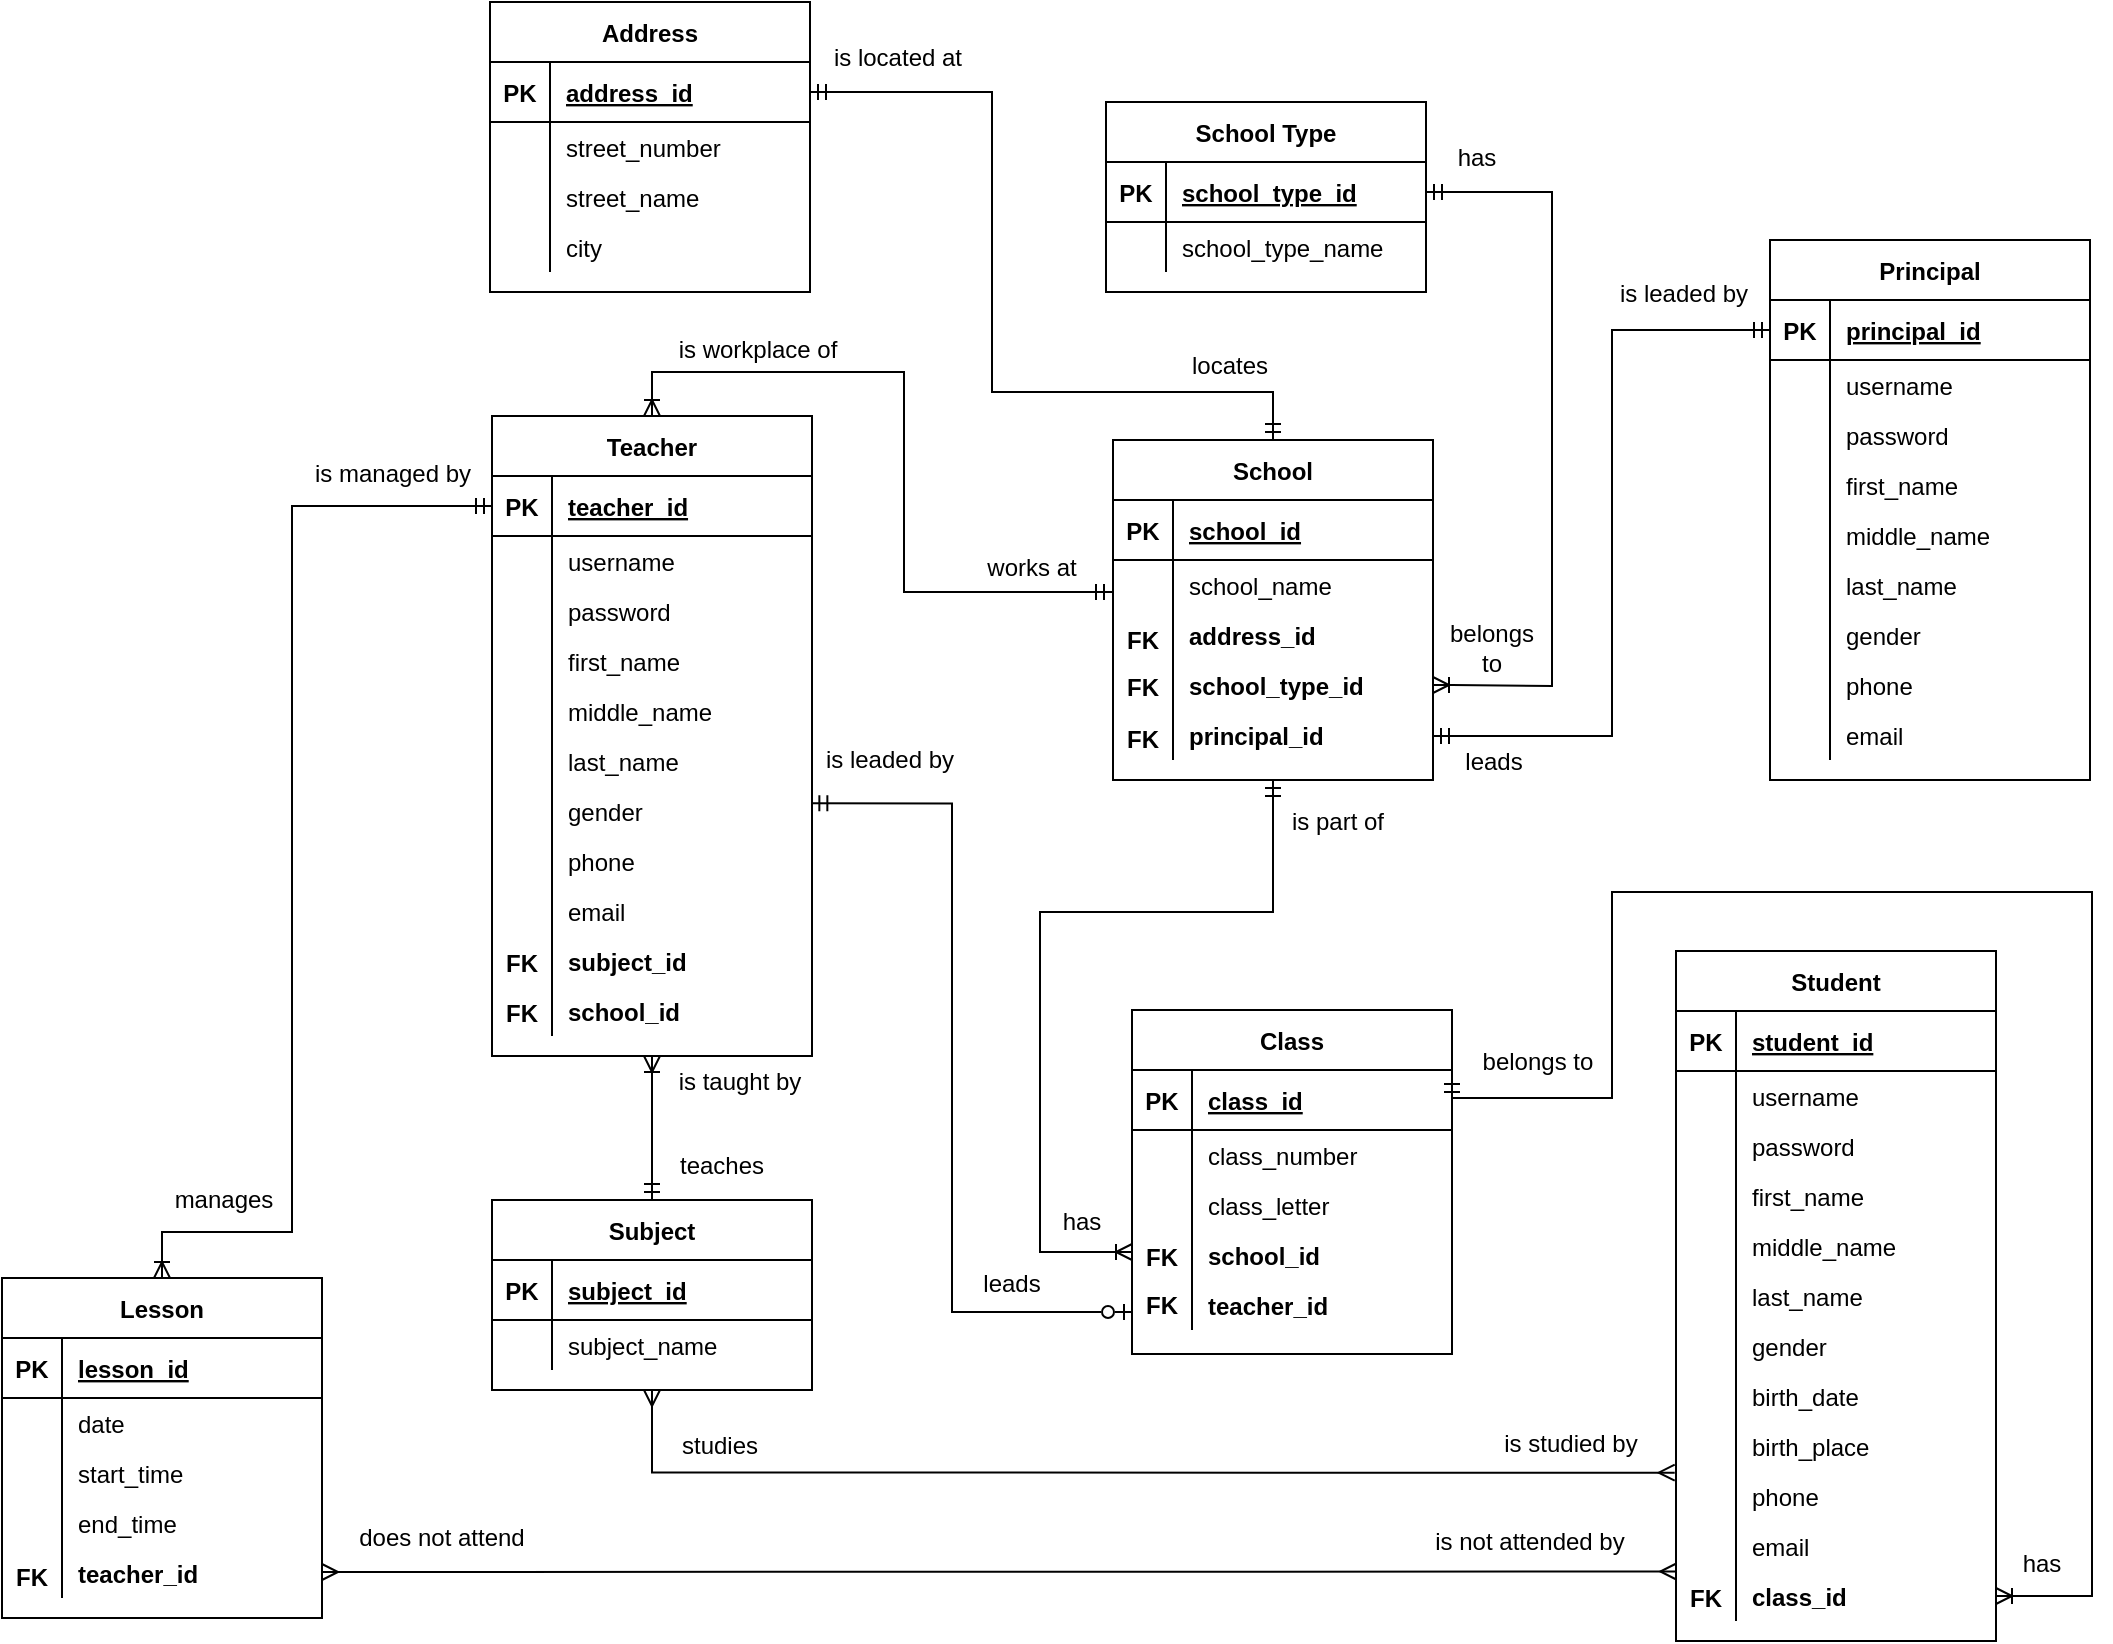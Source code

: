 <mxfile version="20.4.2" type="device"><diagram id="AXRmiALY-gt5mDKcBv-0" name="Page-1"><mxGraphModel dx="1582" dy="900" grid="1" gridSize="10" guides="1" tooltips="1" connect="1" arrows="1" fold="1" page="1" pageScale="1" pageWidth="1654" pageHeight="1169" math="0" shadow="0"><root><mxCell id="0"/><mxCell id="1" parent="0"/><mxCell id="W24L-8EDtj-rmbcyrjGX-427" style="edgeStyle=orthogonalEdgeStyle;rounded=0;orthogonalLoop=1;jettySize=auto;html=1;exitX=0.5;exitY=1;exitDx=0;exitDy=0;entryX=0.5;entryY=0;entryDx=0;entryDy=0;startArrow=ERoneToMany;startFill=0;endArrow=ERmandOne;endFill=0;" parent="1" source="W24L-8EDtj-rmbcyrjGX-1" target="W24L-8EDtj-rmbcyrjGX-121" edge="1"><mxGeometry relative="1" as="geometry"/></mxCell><mxCell id="W24L-8EDtj-rmbcyrjGX-1" value="Teacher" style="shape=table;startSize=30;container=1;collapsible=1;childLayout=tableLayout;fixedRows=1;rowLines=0;fontStyle=1;align=center;resizeLast=1;" parent="1" vertex="1"><mxGeometry x="550" y="452" width="160" height="320" as="geometry"/></mxCell><mxCell id="W24L-8EDtj-rmbcyrjGX-2" value="" style="shape=tableRow;horizontal=0;startSize=0;swimlaneHead=0;swimlaneBody=0;fillColor=none;collapsible=0;dropTarget=0;points=[[0,0.5],[1,0.5]];portConstraint=eastwest;top=0;left=0;right=0;bottom=1;" parent="W24L-8EDtj-rmbcyrjGX-1" vertex="1"><mxGeometry y="30" width="160" height="30" as="geometry"/></mxCell><mxCell id="W24L-8EDtj-rmbcyrjGX-3" value="PK" style="shape=partialRectangle;connectable=0;fillColor=none;top=0;left=0;bottom=0;right=0;fontStyle=1;overflow=hidden;" parent="W24L-8EDtj-rmbcyrjGX-2" vertex="1"><mxGeometry width="30" height="30" as="geometry"><mxRectangle width="30" height="30" as="alternateBounds"/></mxGeometry></mxCell><mxCell id="W24L-8EDtj-rmbcyrjGX-4" value="teacher_id" style="shape=partialRectangle;connectable=0;fillColor=none;top=0;left=0;bottom=0;right=0;align=left;spacingLeft=6;fontStyle=5;overflow=hidden;" parent="W24L-8EDtj-rmbcyrjGX-2" vertex="1"><mxGeometry x="30" width="130" height="30" as="geometry"><mxRectangle width="130" height="30" as="alternateBounds"/></mxGeometry></mxCell><mxCell id="W24L-8EDtj-rmbcyrjGX-5" value="" style="shape=tableRow;horizontal=0;startSize=0;swimlaneHead=0;swimlaneBody=0;fillColor=none;collapsible=0;dropTarget=0;points=[[0,0.5],[1,0.5]];portConstraint=eastwest;top=0;left=0;right=0;bottom=0;" parent="W24L-8EDtj-rmbcyrjGX-1" vertex="1"><mxGeometry y="60" width="160" height="25" as="geometry"/></mxCell><mxCell id="W24L-8EDtj-rmbcyrjGX-6" value="" style="shape=partialRectangle;connectable=0;fillColor=none;top=0;left=0;bottom=0;right=0;editable=1;overflow=hidden;" parent="W24L-8EDtj-rmbcyrjGX-5" vertex="1"><mxGeometry width="30" height="25" as="geometry"><mxRectangle width="30" height="25" as="alternateBounds"/></mxGeometry></mxCell><mxCell id="W24L-8EDtj-rmbcyrjGX-7" value="username" style="shape=partialRectangle;connectable=0;fillColor=none;top=0;left=0;bottom=0;right=0;align=left;spacingLeft=6;overflow=hidden;spacing=2;spacingBottom=0;spacingTop=0;" parent="W24L-8EDtj-rmbcyrjGX-5" vertex="1"><mxGeometry x="30" width="130" height="25" as="geometry"><mxRectangle width="130" height="25" as="alternateBounds"/></mxGeometry></mxCell><mxCell id="W24L-8EDtj-rmbcyrjGX-8" value="" style="shape=tableRow;horizontal=0;startSize=0;swimlaneHead=0;swimlaneBody=0;fillColor=none;collapsible=0;dropTarget=0;points=[[0,0.5],[1,0.5]];portConstraint=eastwest;top=0;left=0;right=0;bottom=0;" parent="W24L-8EDtj-rmbcyrjGX-1" vertex="1"><mxGeometry y="85" width="160" height="25" as="geometry"/></mxCell><mxCell id="W24L-8EDtj-rmbcyrjGX-9" value="" style="shape=partialRectangle;connectable=0;fillColor=none;top=0;left=0;bottom=0;right=0;editable=1;overflow=hidden;" parent="W24L-8EDtj-rmbcyrjGX-8" vertex="1"><mxGeometry width="30" height="25" as="geometry"><mxRectangle width="30" height="25" as="alternateBounds"/></mxGeometry></mxCell><mxCell id="W24L-8EDtj-rmbcyrjGX-10" value="password" style="shape=partialRectangle;connectable=0;fillColor=none;top=0;left=0;bottom=0;right=0;align=left;spacingLeft=6;overflow=hidden;" parent="W24L-8EDtj-rmbcyrjGX-8" vertex="1"><mxGeometry x="30" width="130" height="25" as="geometry"><mxRectangle width="130" height="25" as="alternateBounds"/></mxGeometry></mxCell><mxCell id="W24L-8EDtj-rmbcyrjGX-11" value="" style="shape=tableRow;horizontal=0;startSize=0;swimlaneHead=0;swimlaneBody=0;fillColor=none;collapsible=0;dropTarget=0;points=[[0,0.5],[1,0.5]];portConstraint=eastwest;top=0;left=0;right=0;bottom=0;" parent="W24L-8EDtj-rmbcyrjGX-1" vertex="1"><mxGeometry y="110" width="160" height="25" as="geometry"/></mxCell><mxCell id="W24L-8EDtj-rmbcyrjGX-12" value="" style="shape=partialRectangle;connectable=0;fillColor=none;top=0;left=0;bottom=0;right=0;editable=1;overflow=hidden;" parent="W24L-8EDtj-rmbcyrjGX-11" vertex="1"><mxGeometry width="30" height="25" as="geometry"><mxRectangle width="30" height="25" as="alternateBounds"/></mxGeometry></mxCell><mxCell id="W24L-8EDtj-rmbcyrjGX-13" value="first_name" style="shape=partialRectangle;connectable=0;fillColor=none;top=0;left=0;bottom=0;right=0;align=left;spacingLeft=6;overflow=hidden;" parent="W24L-8EDtj-rmbcyrjGX-11" vertex="1"><mxGeometry x="30" width="130" height="25" as="geometry"><mxRectangle width="130" height="25" as="alternateBounds"/></mxGeometry></mxCell><mxCell id="W24L-8EDtj-rmbcyrjGX-14" value="" style="shape=tableRow;horizontal=0;startSize=0;swimlaneHead=0;swimlaneBody=0;fillColor=none;collapsible=0;dropTarget=0;points=[[0,0.5],[1,0.5]];portConstraint=eastwest;top=0;left=0;right=0;bottom=0;" parent="W24L-8EDtj-rmbcyrjGX-1" vertex="1"><mxGeometry y="135" width="160" height="25" as="geometry"/></mxCell><mxCell id="W24L-8EDtj-rmbcyrjGX-15" value="" style="shape=partialRectangle;connectable=0;fillColor=none;top=0;left=0;bottom=0;right=0;editable=1;overflow=hidden;" parent="W24L-8EDtj-rmbcyrjGX-14" vertex="1"><mxGeometry width="30" height="25" as="geometry"><mxRectangle width="30" height="25" as="alternateBounds"/></mxGeometry></mxCell><mxCell id="W24L-8EDtj-rmbcyrjGX-16" value="middle_name" style="shape=partialRectangle;connectable=0;fillColor=none;top=0;left=0;bottom=0;right=0;align=left;spacingLeft=6;overflow=hidden;" parent="W24L-8EDtj-rmbcyrjGX-14" vertex="1"><mxGeometry x="30" width="130" height="25" as="geometry"><mxRectangle width="130" height="25" as="alternateBounds"/></mxGeometry></mxCell><mxCell id="W24L-8EDtj-rmbcyrjGX-17" value="" style="shape=tableRow;horizontal=0;startSize=0;swimlaneHead=0;swimlaneBody=0;fillColor=none;collapsible=0;dropTarget=0;points=[[0,0.5],[1,0.5]];portConstraint=eastwest;top=0;left=0;right=0;bottom=0;" parent="W24L-8EDtj-rmbcyrjGX-1" vertex="1"><mxGeometry y="160" width="160" height="25" as="geometry"/></mxCell><mxCell id="W24L-8EDtj-rmbcyrjGX-18" value="" style="shape=partialRectangle;connectable=0;fillColor=none;top=0;left=0;bottom=0;right=0;editable=1;overflow=hidden;" parent="W24L-8EDtj-rmbcyrjGX-17" vertex="1"><mxGeometry width="30" height="25" as="geometry"><mxRectangle width="30" height="25" as="alternateBounds"/></mxGeometry></mxCell><mxCell id="W24L-8EDtj-rmbcyrjGX-19" value="last_name" style="shape=partialRectangle;connectable=0;fillColor=none;top=0;left=0;bottom=0;right=0;align=left;spacingLeft=6;overflow=hidden;" parent="W24L-8EDtj-rmbcyrjGX-17" vertex="1"><mxGeometry x="30" width="130" height="25" as="geometry"><mxRectangle width="130" height="25" as="alternateBounds"/></mxGeometry></mxCell><mxCell id="W24L-8EDtj-rmbcyrjGX-20" value="" style="shape=tableRow;horizontal=0;startSize=0;swimlaneHead=0;swimlaneBody=0;fillColor=none;collapsible=0;dropTarget=0;points=[[0,0.5],[1,0.5]];portConstraint=eastwest;top=0;left=0;right=0;bottom=0;" parent="W24L-8EDtj-rmbcyrjGX-1" vertex="1"><mxGeometry y="185" width="160" height="25" as="geometry"/></mxCell><mxCell id="W24L-8EDtj-rmbcyrjGX-21" value="" style="shape=partialRectangle;connectable=0;fillColor=none;top=0;left=0;bottom=0;right=0;editable=1;overflow=hidden;" parent="W24L-8EDtj-rmbcyrjGX-20" vertex="1"><mxGeometry width="30" height="25" as="geometry"><mxRectangle width="30" height="25" as="alternateBounds"/></mxGeometry></mxCell><mxCell id="W24L-8EDtj-rmbcyrjGX-22" value="gender" style="shape=partialRectangle;connectable=0;fillColor=none;top=0;left=0;bottom=0;right=0;align=left;spacingLeft=6;overflow=hidden;" parent="W24L-8EDtj-rmbcyrjGX-20" vertex="1"><mxGeometry x="30" width="130" height="25" as="geometry"><mxRectangle width="130" height="25" as="alternateBounds"/></mxGeometry></mxCell><mxCell id="W24L-8EDtj-rmbcyrjGX-23" value="" style="shape=tableRow;horizontal=0;startSize=0;swimlaneHead=0;swimlaneBody=0;fillColor=none;collapsible=0;dropTarget=0;points=[[0,0.5],[1,0.5]];portConstraint=eastwest;top=0;left=0;right=0;bottom=0;" parent="W24L-8EDtj-rmbcyrjGX-1" vertex="1"><mxGeometry y="210" width="160" height="25" as="geometry"/></mxCell><mxCell id="W24L-8EDtj-rmbcyrjGX-24" value="" style="shape=partialRectangle;connectable=0;fillColor=none;top=0;left=0;bottom=0;right=0;editable=1;overflow=hidden;" parent="W24L-8EDtj-rmbcyrjGX-23" vertex="1"><mxGeometry width="30" height="25" as="geometry"><mxRectangle width="30" height="25" as="alternateBounds"/></mxGeometry></mxCell><mxCell id="W24L-8EDtj-rmbcyrjGX-25" value="phone" style="shape=partialRectangle;connectable=0;fillColor=none;top=0;left=0;bottom=0;right=0;align=left;spacingLeft=6;overflow=hidden;" parent="W24L-8EDtj-rmbcyrjGX-23" vertex="1"><mxGeometry x="30" width="130" height="25" as="geometry"><mxRectangle width="130" height="25" as="alternateBounds"/></mxGeometry></mxCell><mxCell id="W24L-8EDtj-rmbcyrjGX-26" value="" style="shape=tableRow;horizontal=0;startSize=0;swimlaneHead=0;swimlaneBody=0;fillColor=none;collapsible=0;dropTarget=0;points=[[0,0.5],[1,0.5]];portConstraint=eastwest;top=0;left=0;right=0;bottom=0;" parent="W24L-8EDtj-rmbcyrjGX-1" vertex="1"><mxGeometry y="235" width="160" height="25" as="geometry"/></mxCell><mxCell id="W24L-8EDtj-rmbcyrjGX-27" value="" style="shape=partialRectangle;connectable=0;fillColor=none;top=0;left=0;bottom=0;right=0;editable=1;overflow=hidden;" parent="W24L-8EDtj-rmbcyrjGX-26" vertex="1"><mxGeometry width="30" height="25" as="geometry"><mxRectangle width="30" height="25" as="alternateBounds"/></mxGeometry></mxCell><mxCell id="W24L-8EDtj-rmbcyrjGX-28" value="email" style="shape=partialRectangle;connectable=0;fillColor=none;top=0;left=0;bottom=0;right=0;align=left;spacingLeft=6;overflow=hidden;fontStyle=0" parent="W24L-8EDtj-rmbcyrjGX-26" vertex="1"><mxGeometry x="30" width="130" height="25" as="geometry"><mxRectangle width="130" height="25" as="alternateBounds"/></mxGeometry></mxCell><mxCell id="W24L-8EDtj-rmbcyrjGX-108" value="" style="shape=tableRow;horizontal=0;startSize=0;swimlaneHead=0;swimlaneBody=0;fillColor=none;collapsible=0;dropTarget=0;points=[[0,0.5],[1,0.5]];portConstraint=eastwest;top=0;left=0;right=0;bottom=0;" parent="W24L-8EDtj-rmbcyrjGX-1" vertex="1"><mxGeometry y="260" width="160" height="25" as="geometry"/></mxCell><mxCell id="W24L-8EDtj-rmbcyrjGX-109" value="" style="shape=partialRectangle;connectable=0;fillColor=none;top=0;left=0;bottom=0;right=0;editable=1;overflow=hidden;" parent="W24L-8EDtj-rmbcyrjGX-108" vertex="1"><mxGeometry width="30" height="25" as="geometry"><mxRectangle width="30" height="25" as="alternateBounds"/></mxGeometry></mxCell><mxCell id="W24L-8EDtj-rmbcyrjGX-110" value="subject_id" style="shape=partialRectangle;connectable=0;fillColor=none;top=0;left=0;bottom=0;right=0;align=left;spacingLeft=6;overflow=hidden;fontStyle=1" parent="W24L-8EDtj-rmbcyrjGX-108" vertex="1"><mxGeometry x="30" width="130" height="25" as="geometry"><mxRectangle width="130" height="25" as="alternateBounds"/></mxGeometry></mxCell><mxCell id="3RPsL6AiwbUw_bBPFOVo-8" value="" style="shape=tableRow;horizontal=0;startSize=0;swimlaneHead=0;swimlaneBody=0;fillColor=none;collapsible=0;dropTarget=0;points=[[0,0.5],[1,0.5]];portConstraint=eastwest;top=0;left=0;right=0;bottom=0;" parent="W24L-8EDtj-rmbcyrjGX-1" vertex="1"><mxGeometry y="285" width="160" height="25" as="geometry"/></mxCell><mxCell id="3RPsL6AiwbUw_bBPFOVo-9" value="" style="shape=partialRectangle;connectable=0;fillColor=none;top=0;left=0;bottom=0;right=0;editable=1;overflow=hidden;" parent="3RPsL6AiwbUw_bBPFOVo-8" vertex="1"><mxGeometry width="30" height="25" as="geometry"><mxRectangle width="30" height="25" as="alternateBounds"/></mxGeometry></mxCell><mxCell id="3RPsL6AiwbUw_bBPFOVo-10" value="school_id" style="shape=partialRectangle;connectable=0;fillColor=none;top=0;left=0;bottom=0;right=0;align=left;spacingLeft=6;overflow=hidden;fontStyle=1" parent="3RPsL6AiwbUw_bBPFOVo-8" vertex="1"><mxGeometry x="30" width="130" height="25" as="geometry"><mxRectangle width="130" height="25" as="alternateBounds"/></mxGeometry></mxCell><mxCell id="W24L-8EDtj-rmbcyrjGX-32" value="FK" style="shape=partialRectangle;connectable=0;fillColor=none;top=0;left=0;bottom=0;right=0;fontStyle=1;overflow=hidden;" parent="1" vertex="1"><mxGeometry x="550" y="710" width="30" height="30" as="geometry"><mxRectangle width="30" height="30" as="alternateBounds"/></mxGeometry></mxCell><mxCell id="W24L-8EDtj-rmbcyrjGX-429" style="edgeStyle=orthogonalEdgeStyle;rounded=0;orthogonalLoop=1;jettySize=auto;html=1;entryX=0.5;entryY=1;entryDx=0;entryDy=0;startArrow=ERmany;startFill=0;endArrow=ERmany;endFill=0;exitX=-0.004;exitY=0.033;exitDx=0;exitDy=0;exitPerimeter=0;" parent="1" source="W24L-8EDtj-rmbcyrjGX-111" target="W24L-8EDtj-rmbcyrjGX-121" edge="1"><mxGeometry relative="1" as="geometry"><mxPoint x="1080" y="1010" as="sourcePoint"/><Array as="points"><mxPoint x="630" y="980"/></Array></mxGeometry></mxCell><mxCell id="W24L-8EDtj-rmbcyrjGX-430" style="edgeStyle=orthogonalEdgeStyle;rounded=0;orthogonalLoop=1;jettySize=auto;html=1;startArrow=ERmany;startFill=0;endArrow=ERmany;endFill=0;exitX=0.001;exitY=0.13;exitDx=0;exitDy=0;exitPerimeter=0;" parent="1" edge="1"><mxGeometry relative="1" as="geometry"><mxPoint x="1142.16" y="1029.75" as="sourcePoint"/><mxPoint x="465" y="1030" as="targetPoint"/><Array as="points"><mxPoint x="465" y="1030"/></Array></mxGeometry></mxCell><mxCell id="W24L-8EDtj-rmbcyrjGX-74" value="Student" style="shape=table;startSize=30;container=1;collapsible=1;childLayout=tableLayout;fixedRows=1;rowLines=0;fontStyle=1;align=center;resizeLast=1;" parent="1" vertex="1"><mxGeometry x="1142" y="719.5" width="160" height="345" as="geometry"/></mxCell><mxCell id="W24L-8EDtj-rmbcyrjGX-75" value="" style="shape=tableRow;horizontal=0;startSize=0;swimlaneHead=0;swimlaneBody=0;fillColor=none;collapsible=0;dropTarget=0;points=[[0,0.5],[1,0.5]];portConstraint=eastwest;top=0;left=0;right=0;bottom=1;" parent="W24L-8EDtj-rmbcyrjGX-74" vertex="1"><mxGeometry y="30" width="160" height="30" as="geometry"/></mxCell><mxCell id="W24L-8EDtj-rmbcyrjGX-76" value="PK" style="shape=partialRectangle;connectable=0;fillColor=none;top=0;left=0;bottom=0;right=0;fontStyle=1;overflow=hidden;" parent="W24L-8EDtj-rmbcyrjGX-75" vertex="1"><mxGeometry width="30" height="30" as="geometry"><mxRectangle width="30" height="30" as="alternateBounds"/></mxGeometry></mxCell><mxCell id="W24L-8EDtj-rmbcyrjGX-77" value="student_id" style="shape=partialRectangle;connectable=0;fillColor=none;top=0;left=0;bottom=0;right=0;align=left;spacingLeft=6;fontStyle=5;overflow=hidden;" parent="W24L-8EDtj-rmbcyrjGX-75" vertex="1"><mxGeometry x="30" width="130" height="30" as="geometry"><mxRectangle width="130" height="30" as="alternateBounds"/></mxGeometry></mxCell><mxCell id="W24L-8EDtj-rmbcyrjGX-78" value="" style="shape=tableRow;horizontal=0;startSize=0;swimlaneHead=0;swimlaneBody=0;fillColor=none;collapsible=0;dropTarget=0;points=[[0,0.5],[1,0.5]];portConstraint=eastwest;top=0;left=0;right=0;bottom=0;" parent="W24L-8EDtj-rmbcyrjGX-74" vertex="1"><mxGeometry y="60" width="160" height="25" as="geometry"/></mxCell><mxCell id="W24L-8EDtj-rmbcyrjGX-79" value="" style="shape=partialRectangle;connectable=0;fillColor=none;top=0;left=0;bottom=0;right=0;editable=1;overflow=hidden;" parent="W24L-8EDtj-rmbcyrjGX-78" vertex="1"><mxGeometry width="30" height="25" as="geometry"><mxRectangle width="30" height="25" as="alternateBounds"/></mxGeometry></mxCell><mxCell id="W24L-8EDtj-rmbcyrjGX-80" value="username" style="shape=partialRectangle;connectable=0;fillColor=none;top=0;left=0;bottom=0;right=0;align=left;spacingLeft=6;overflow=hidden;spacing=2;spacingBottom=0;spacingTop=0;" parent="W24L-8EDtj-rmbcyrjGX-78" vertex="1"><mxGeometry x="30" width="130" height="25" as="geometry"><mxRectangle width="130" height="25" as="alternateBounds"/></mxGeometry></mxCell><mxCell id="W24L-8EDtj-rmbcyrjGX-81" value="" style="shape=tableRow;horizontal=0;startSize=0;swimlaneHead=0;swimlaneBody=0;fillColor=none;collapsible=0;dropTarget=0;points=[[0,0.5],[1,0.5]];portConstraint=eastwest;top=0;left=0;right=0;bottom=0;" parent="W24L-8EDtj-rmbcyrjGX-74" vertex="1"><mxGeometry y="85" width="160" height="25" as="geometry"/></mxCell><mxCell id="W24L-8EDtj-rmbcyrjGX-82" value="" style="shape=partialRectangle;connectable=0;fillColor=none;top=0;left=0;bottom=0;right=0;editable=1;overflow=hidden;" parent="W24L-8EDtj-rmbcyrjGX-81" vertex="1"><mxGeometry width="30" height="25" as="geometry"><mxRectangle width="30" height="25" as="alternateBounds"/></mxGeometry></mxCell><mxCell id="W24L-8EDtj-rmbcyrjGX-83" value="password" style="shape=partialRectangle;connectable=0;fillColor=none;top=0;left=0;bottom=0;right=0;align=left;spacingLeft=6;overflow=hidden;" parent="W24L-8EDtj-rmbcyrjGX-81" vertex="1"><mxGeometry x="30" width="130" height="25" as="geometry"><mxRectangle width="130" height="25" as="alternateBounds"/></mxGeometry></mxCell><mxCell id="W24L-8EDtj-rmbcyrjGX-84" value="" style="shape=tableRow;horizontal=0;startSize=0;swimlaneHead=0;swimlaneBody=0;fillColor=none;collapsible=0;dropTarget=0;points=[[0,0.5],[1,0.5]];portConstraint=eastwest;top=0;left=0;right=0;bottom=0;" parent="W24L-8EDtj-rmbcyrjGX-74" vertex="1"><mxGeometry y="110" width="160" height="25" as="geometry"/></mxCell><mxCell id="W24L-8EDtj-rmbcyrjGX-85" value="" style="shape=partialRectangle;connectable=0;fillColor=none;top=0;left=0;bottom=0;right=0;editable=1;overflow=hidden;" parent="W24L-8EDtj-rmbcyrjGX-84" vertex="1"><mxGeometry width="30" height="25" as="geometry"><mxRectangle width="30" height="25" as="alternateBounds"/></mxGeometry></mxCell><mxCell id="W24L-8EDtj-rmbcyrjGX-86" value="first_name" style="shape=partialRectangle;connectable=0;fillColor=none;top=0;left=0;bottom=0;right=0;align=left;spacingLeft=6;overflow=hidden;" parent="W24L-8EDtj-rmbcyrjGX-84" vertex="1"><mxGeometry x="30" width="130" height="25" as="geometry"><mxRectangle width="130" height="25" as="alternateBounds"/></mxGeometry></mxCell><mxCell id="W24L-8EDtj-rmbcyrjGX-87" value="" style="shape=tableRow;horizontal=0;startSize=0;swimlaneHead=0;swimlaneBody=0;fillColor=none;collapsible=0;dropTarget=0;points=[[0,0.5],[1,0.5]];portConstraint=eastwest;top=0;left=0;right=0;bottom=0;" parent="W24L-8EDtj-rmbcyrjGX-74" vertex="1"><mxGeometry y="135" width="160" height="25" as="geometry"/></mxCell><mxCell id="W24L-8EDtj-rmbcyrjGX-88" value="" style="shape=partialRectangle;connectable=0;fillColor=none;top=0;left=0;bottom=0;right=0;editable=1;overflow=hidden;" parent="W24L-8EDtj-rmbcyrjGX-87" vertex="1"><mxGeometry width="30" height="25" as="geometry"><mxRectangle width="30" height="25" as="alternateBounds"/></mxGeometry></mxCell><mxCell id="W24L-8EDtj-rmbcyrjGX-89" value="middle_name" style="shape=partialRectangle;connectable=0;fillColor=none;top=0;left=0;bottom=0;right=0;align=left;spacingLeft=6;overflow=hidden;" parent="W24L-8EDtj-rmbcyrjGX-87" vertex="1"><mxGeometry x="30" width="130" height="25" as="geometry"><mxRectangle width="130" height="25" as="alternateBounds"/></mxGeometry></mxCell><mxCell id="W24L-8EDtj-rmbcyrjGX-90" value="" style="shape=tableRow;horizontal=0;startSize=0;swimlaneHead=0;swimlaneBody=0;fillColor=none;collapsible=0;dropTarget=0;points=[[0,0.5],[1,0.5]];portConstraint=eastwest;top=0;left=0;right=0;bottom=0;" parent="W24L-8EDtj-rmbcyrjGX-74" vertex="1"><mxGeometry y="160" width="160" height="25" as="geometry"/></mxCell><mxCell id="W24L-8EDtj-rmbcyrjGX-91" value="" style="shape=partialRectangle;connectable=0;fillColor=none;top=0;left=0;bottom=0;right=0;editable=1;overflow=hidden;" parent="W24L-8EDtj-rmbcyrjGX-90" vertex="1"><mxGeometry width="30" height="25" as="geometry"><mxRectangle width="30" height="25" as="alternateBounds"/></mxGeometry></mxCell><mxCell id="W24L-8EDtj-rmbcyrjGX-92" value="last_name" style="shape=partialRectangle;connectable=0;fillColor=none;top=0;left=0;bottom=0;right=0;align=left;spacingLeft=6;overflow=hidden;" parent="W24L-8EDtj-rmbcyrjGX-90" vertex="1"><mxGeometry x="30" width="130" height="25" as="geometry"><mxRectangle width="130" height="25" as="alternateBounds"/></mxGeometry></mxCell><mxCell id="W24L-8EDtj-rmbcyrjGX-93" value="" style="shape=tableRow;horizontal=0;startSize=0;swimlaneHead=0;swimlaneBody=0;fillColor=none;collapsible=0;dropTarget=0;points=[[0,0.5],[1,0.5]];portConstraint=eastwest;top=0;left=0;right=0;bottom=0;" parent="W24L-8EDtj-rmbcyrjGX-74" vertex="1"><mxGeometry y="185" width="160" height="25" as="geometry"/></mxCell><mxCell id="W24L-8EDtj-rmbcyrjGX-94" value="" style="shape=partialRectangle;connectable=0;fillColor=none;top=0;left=0;bottom=0;right=0;editable=1;overflow=hidden;" parent="W24L-8EDtj-rmbcyrjGX-93" vertex="1"><mxGeometry width="30" height="25" as="geometry"><mxRectangle width="30" height="25" as="alternateBounds"/></mxGeometry></mxCell><mxCell id="W24L-8EDtj-rmbcyrjGX-95" value="gender" style="shape=partialRectangle;connectable=0;fillColor=none;top=0;left=0;bottom=0;right=0;align=left;spacingLeft=6;overflow=hidden;" parent="W24L-8EDtj-rmbcyrjGX-93" vertex="1"><mxGeometry x="30" width="130" height="25" as="geometry"><mxRectangle width="130" height="25" as="alternateBounds"/></mxGeometry></mxCell><mxCell id="W24L-8EDtj-rmbcyrjGX-99" value="" style="shape=tableRow;horizontal=0;startSize=0;swimlaneHead=0;swimlaneBody=0;fillColor=none;collapsible=0;dropTarget=0;points=[[0,0.5],[1,0.5]];portConstraint=eastwest;top=0;left=0;right=0;bottom=0;" parent="W24L-8EDtj-rmbcyrjGX-74" vertex="1"><mxGeometry y="210" width="160" height="25" as="geometry"/></mxCell><mxCell id="W24L-8EDtj-rmbcyrjGX-100" value="" style="shape=partialRectangle;connectable=0;fillColor=none;top=0;left=0;bottom=0;right=0;editable=1;overflow=hidden;" parent="W24L-8EDtj-rmbcyrjGX-99" vertex="1"><mxGeometry width="30" height="25" as="geometry"><mxRectangle width="30" height="25" as="alternateBounds"/></mxGeometry></mxCell><mxCell id="W24L-8EDtj-rmbcyrjGX-101" value="birth_date" style="shape=partialRectangle;connectable=0;fillColor=none;top=0;left=0;bottom=0;right=0;align=left;spacingLeft=6;overflow=hidden;fontStyle=0" parent="W24L-8EDtj-rmbcyrjGX-99" vertex="1"><mxGeometry x="30" width="130" height="25" as="geometry"><mxRectangle width="130" height="25" as="alternateBounds"/></mxGeometry></mxCell><mxCell id="W24L-8EDtj-rmbcyrjGX-105" value="" style="shape=tableRow;horizontal=0;startSize=0;swimlaneHead=0;swimlaneBody=0;fillColor=none;collapsible=0;dropTarget=0;points=[[0,0.5],[1,0.5]];portConstraint=eastwest;top=0;left=0;right=0;bottom=0;" parent="W24L-8EDtj-rmbcyrjGX-74" vertex="1"><mxGeometry y="235" width="160" height="25" as="geometry"/></mxCell><mxCell id="W24L-8EDtj-rmbcyrjGX-106" value="" style="shape=partialRectangle;connectable=0;fillColor=none;top=0;left=0;bottom=0;right=0;editable=1;overflow=hidden;" parent="W24L-8EDtj-rmbcyrjGX-105" vertex="1"><mxGeometry width="30" height="25" as="geometry"><mxRectangle width="30" height="25" as="alternateBounds"/></mxGeometry></mxCell><mxCell id="W24L-8EDtj-rmbcyrjGX-107" value="birth_place" style="shape=partialRectangle;connectable=0;fillColor=none;top=0;left=0;bottom=0;right=0;align=left;spacingLeft=6;overflow=hidden;" parent="W24L-8EDtj-rmbcyrjGX-105" vertex="1"><mxGeometry x="30" width="130" height="25" as="geometry"><mxRectangle width="130" height="25" as="alternateBounds"/></mxGeometry></mxCell><mxCell id="W24L-8EDtj-rmbcyrjGX-111" value="" style="shape=tableRow;horizontal=0;startSize=0;swimlaneHead=0;swimlaneBody=0;fillColor=none;collapsible=0;dropTarget=0;points=[[0,0.5],[1,0.5]];portConstraint=eastwest;top=0;left=0;right=0;bottom=0;" parent="W24L-8EDtj-rmbcyrjGX-74" vertex="1"><mxGeometry y="260" width="160" height="25" as="geometry"/></mxCell><mxCell id="W24L-8EDtj-rmbcyrjGX-112" value="" style="shape=partialRectangle;connectable=0;fillColor=none;top=0;left=0;bottom=0;right=0;editable=1;overflow=hidden;" parent="W24L-8EDtj-rmbcyrjGX-111" vertex="1"><mxGeometry width="30" height="25" as="geometry"><mxRectangle width="30" height="25" as="alternateBounds"/></mxGeometry></mxCell><mxCell id="W24L-8EDtj-rmbcyrjGX-113" value="phone" style="shape=partialRectangle;connectable=0;fillColor=none;top=0;left=0;bottom=0;right=0;align=left;spacingLeft=6;overflow=hidden;" parent="W24L-8EDtj-rmbcyrjGX-111" vertex="1"><mxGeometry x="30" width="130" height="25" as="geometry"><mxRectangle width="130" height="25" as="alternateBounds"/></mxGeometry></mxCell><mxCell id="W24L-8EDtj-rmbcyrjGX-114" value="" style="shape=tableRow;horizontal=0;startSize=0;swimlaneHead=0;swimlaneBody=0;fillColor=none;collapsible=0;dropTarget=0;points=[[0,0.5],[1,0.5]];portConstraint=eastwest;top=0;left=0;right=0;bottom=0;" parent="W24L-8EDtj-rmbcyrjGX-74" vertex="1"><mxGeometry y="285" width="160" height="25" as="geometry"/></mxCell><mxCell id="W24L-8EDtj-rmbcyrjGX-115" value="" style="shape=partialRectangle;connectable=0;fillColor=none;top=0;left=0;bottom=0;right=0;editable=1;overflow=hidden;" parent="W24L-8EDtj-rmbcyrjGX-114" vertex="1"><mxGeometry width="30" height="25" as="geometry"><mxRectangle width="30" height="25" as="alternateBounds"/></mxGeometry></mxCell><mxCell id="W24L-8EDtj-rmbcyrjGX-116" value="email" style="shape=partialRectangle;connectable=0;fillColor=none;top=0;left=0;bottom=0;right=0;align=left;spacingLeft=6;overflow=hidden;" parent="W24L-8EDtj-rmbcyrjGX-114" vertex="1"><mxGeometry x="30" width="130" height="25" as="geometry"><mxRectangle width="130" height="25" as="alternateBounds"/></mxGeometry></mxCell><mxCell id="W24L-8EDtj-rmbcyrjGX-117" value="" style="shape=tableRow;horizontal=0;startSize=0;swimlaneHead=0;swimlaneBody=0;fillColor=none;collapsible=0;dropTarget=0;points=[[0,0.5],[1,0.5]];portConstraint=eastwest;top=0;left=0;right=0;bottom=0;" parent="W24L-8EDtj-rmbcyrjGX-74" vertex="1"><mxGeometry y="310" width="160" height="25" as="geometry"/></mxCell><mxCell id="W24L-8EDtj-rmbcyrjGX-118" value="" style="shape=partialRectangle;connectable=0;fillColor=none;top=0;left=0;bottom=0;right=0;editable=1;overflow=hidden;" parent="W24L-8EDtj-rmbcyrjGX-117" vertex="1"><mxGeometry width="30" height="25" as="geometry"><mxRectangle width="30" height="25" as="alternateBounds"/></mxGeometry></mxCell><mxCell id="W24L-8EDtj-rmbcyrjGX-119" value="class_id" style="shape=partialRectangle;connectable=0;fillColor=none;top=0;left=0;bottom=0;right=0;align=left;spacingLeft=6;overflow=hidden;fontStyle=1" parent="W24L-8EDtj-rmbcyrjGX-117" vertex="1"><mxGeometry x="30" width="130" height="25" as="geometry"><mxRectangle width="130" height="25" as="alternateBounds"/></mxGeometry></mxCell><mxCell id="W24L-8EDtj-rmbcyrjGX-120" value="FK" style="shape=partialRectangle;connectable=0;fillColor=none;top=0;left=0;bottom=0;right=0;fontStyle=1;overflow=hidden;" parent="1" vertex="1"><mxGeometry x="1142" y="1027.5" width="30" height="30" as="geometry"><mxRectangle width="30" height="30" as="alternateBounds"/></mxGeometry></mxCell><mxCell id="W24L-8EDtj-rmbcyrjGX-428" style="edgeStyle=orthogonalEdgeStyle;rounded=0;orthogonalLoop=1;jettySize=auto;html=1;entryX=0.5;entryY=0;entryDx=0;entryDy=0;startArrow=ERmandOne;startFill=0;endArrow=ERoneToMany;endFill=0;exitX=0;exitY=0.5;exitDx=0;exitDy=0;" parent="1" source="W24L-8EDtj-rmbcyrjGX-2" target="W24L-8EDtj-rmbcyrjGX-230" edge="1"><mxGeometry relative="1" as="geometry"><Array as="points"><mxPoint x="450" y="497"/><mxPoint x="450" y="860"/><mxPoint x="385" y="860"/></Array><mxPoint x="530" y="520" as="sourcePoint"/></mxGeometry></mxCell><mxCell id="W24L-8EDtj-rmbcyrjGX-121" value="Subject" style="shape=table;startSize=30;container=1;collapsible=1;childLayout=tableLayout;fixedRows=1;rowLines=0;fontStyle=1;align=center;resizeLast=1;" parent="1" vertex="1"><mxGeometry x="550" y="844" width="160" height="95" as="geometry"/></mxCell><mxCell id="W24L-8EDtj-rmbcyrjGX-122" value="" style="shape=tableRow;horizontal=0;startSize=0;swimlaneHead=0;swimlaneBody=0;fillColor=none;collapsible=0;dropTarget=0;points=[[0,0.5],[1,0.5]];portConstraint=eastwest;top=0;left=0;right=0;bottom=1;" parent="W24L-8EDtj-rmbcyrjGX-121" vertex="1"><mxGeometry y="30" width="160" height="30" as="geometry"/></mxCell><mxCell id="W24L-8EDtj-rmbcyrjGX-123" value="PK" style="shape=partialRectangle;connectable=0;fillColor=none;top=0;left=0;bottom=0;right=0;fontStyle=1;overflow=hidden;" parent="W24L-8EDtj-rmbcyrjGX-122" vertex="1"><mxGeometry width="30" height="30" as="geometry"><mxRectangle width="30" height="30" as="alternateBounds"/></mxGeometry></mxCell><mxCell id="W24L-8EDtj-rmbcyrjGX-124" value="subject_id" style="shape=partialRectangle;connectable=0;fillColor=none;top=0;left=0;bottom=0;right=0;align=left;spacingLeft=6;fontStyle=5;overflow=hidden;" parent="W24L-8EDtj-rmbcyrjGX-122" vertex="1"><mxGeometry x="30" width="130" height="30" as="geometry"><mxRectangle width="130" height="30" as="alternateBounds"/></mxGeometry></mxCell><mxCell id="W24L-8EDtj-rmbcyrjGX-125" value="" style="shape=tableRow;horizontal=0;startSize=0;swimlaneHead=0;swimlaneBody=0;fillColor=none;collapsible=0;dropTarget=0;points=[[0,0.5],[1,0.5]];portConstraint=eastwest;top=0;left=0;right=0;bottom=0;" parent="W24L-8EDtj-rmbcyrjGX-121" vertex="1"><mxGeometry y="60" width="160" height="25" as="geometry"/></mxCell><mxCell id="W24L-8EDtj-rmbcyrjGX-126" value="" style="shape=partialRectangle;connectable=0;fillColor=none;top=0;left=0;bottom=0;right=0;editable=1;overflow=hidden;" parent="W24L-8EDtj-rmbcyrjGX-125" vertex="1"><mxGeometry width="30" height="25" as="geometry"><mxRectangle width="30" height="25" as="alternateBounds"/></mxGeometry></mxCell><mxCell id="W24L-8EDtj-rmbcyrjGX-127" value="subject_name" style="shape=partialRectangle;connectable=0;fillColor=none;top=0;left=0;bottom=0;right=0;align=left;spacingLeft=6;overflow=hidden;spacing=2;spacingBottom=0;spacingTop=0;" parent="W24L-8EDtj-rmbcyrjGX-125" vertex="1"><mxGeometry x="30" width="130" height="25" as="geometry"><mxRectangle width="130" height="25" as="alternateBounds"/></mxGeometry></mxCell><mxCell id="W24L-8EDtj-rmbcyrjGX-230" value="Lesson" style="shape=table;startSize=30;container=1;collapsible=1;childLayout=tableLayout;fixedRows=1;rowLines=0;fontStyle=1;align=center;resizeLast=1;" parent="1" vertex="1"><mxGeometry x="305" y="883" width="160" height="170" as="geometry"/></mxCell><mxCell id="W24L-8EDtj-rmbcyrjGX-231" value="" style="shape=tableRow;horizontal=0;startSize=0;swimlaneHead=0;swimlaneBody=0;fillColor=none;collapsible=0;dropTarget=0;points=[[0,0.5],[1,0.5]];portConstraint=eastwest;top=0;left=0;right=0;bottom=1;" parent="W24L-8EDtj-rmbcyrjGX-230" vertex="1"><mxGeometry y="30" width="160" height="30" as="geometry"/></mxCell><mxCell id="W24L-8EDtj-rmbcyrjGX-232" value="PK" style="shape=partialRectangle;connectable=0;fillColor=none;top=0;left=0;bottom=0;right=0;fontStyle=1;overflow=hidden;" parent="W24L-8EDtj-rmbcyrjGX-231" vertex="1"><mxGeometry width="30" height="30" as="geometry"><mxRectangle width="30" height="30" as="alternateBounds"/></mxGeometry></mxCell><mxCell id="W24L-8EDtj-rmbcyrjGX-233" value="lesson_id" style="shape=partialRectangle;connectable=0;fillColor=none;top=0;left=0;bottom=0;right=0;align=left;spacingLeft=6;fontStyle=5;overflow=hidden;" parent="W24L-8EDtj-rmbcyrjGX-231" vertex="1"><mxGeometry x="30" width="130" height="30" as="geometry"><mxRectangle width="130" height="30" as="alternateBounds"/></mxGeometry></mxCell><mxCell id="W24L-8EDtj-rmbcyrjGX-240" value="" style="shape=tableRow;horizontal=0;startSize=0;swimlaneHead=0;swimlaneBody=0;fillColor=none;collapsible=0;dropTarget=0;points=[[0,0.5],[1,0.5]];portConstraint=eastwest;top=0;left=0;right=0;bottom=0;" parent="W24L-8EDtj-rmbcyrjGX-230" vertex="1"><mxGeometry y="60" width="160" height="25" as="geometry"/></mxCell><mxCell id="W24L-8EDtj-rmbcyrjGX-241" value="" style="shape=partialRectangle;connectable=0;fillColor=none;top=0;left=0;bottom=0;right=0;editable=1;overflow=hidden;" parent="W24L-8EDtj-rmbcyrjGX-240" vertex="1"><mxGeometry width="30" height="25" as="geometry"><mxRectangle width="30" height="25" as="alternateBounds"/></mxGeometry></mxCell><mxCell id="W24L-8EDtj-rmbcyrjGX-242" value="date" style="shape=partialRectangle;connectable=0;fillColor=none;top=0;left=0;bottom=0;right=0;align=left;spacingLeft=6;overflow=hidden;" parent="W24L-8EDtj-rmbcyrjGX-240" vertex="1"><mxGeometry x="30" width="130" height="25" as="geometry"><mxRectangle width="130" height="25" as="alternateBounds"/></mxGeometry></mxCell><mxCell id="W24L-8EDtj-rmbcyrjGX-243" value="" style="shape=tableRow;horizontal=0;startSize=0;swimlaneHead=0;swimlaneBody=0;fillColor=none;collapsible=0;dropTarget=0;points=[[0,0.5],[1,0.5]];portConstraint=eastwest;top=0;left=0;right=0;bottom=0;" parent="W24L-8EDtj-rmbcyrjGX-230" vertex="1"><mxGeometry y="85" width="160" height="25" as="geometry"/></mxCell><mxCell id="W24L-8EDtj-rmbcyrjGX-244" value="" style="shape=partialRectangle;connectable=0;fillColor=none;top=0;left=0;bottom=0;right=0;editable=1;overflow=hidden;" parent="W24L-8EDtj-rmbcyrjGX-243" vertex="1"><mxGeometry width="30" height="25" as="geometry"><mxRectangle width="30" height="25" as="alternateBounds"/></mxGeometry></mxCell><mxCell id="W24L-8EDtj-rmbcyrjGX-245" value="start_time" style="shape=partialRectangle;connectable=0;fillColor=none;top=0;left=0;bottom=0;right=0;align=left;spacingLeft=6;overflow=hidden;" parent="W24L-8EDtj-rmbcyrjGX-243" vertex="1"><mxGeometry x="30" width="130" height="25" as="geometry"><mxRectangle width="130" height="25" as="alternateBounds"/></mxGeometry></mxCell><mxCell id="W24L-8EDtj-rmbcyrjGX-246" value="" style="shape=tableRow;horizontal=0;startSize=0;swimlaneHead=0;swimlaneBody=0;fillColor=none;collapsible=0;dropTarget=0;points=[[0,0.5],[1,0.5]];portConstraint=eastwest;top=0;left=0;right=0;bottom=0;" parent="W24L-8EDtj-rmbcyrjGX-230" vertex="1"><mxGeometry y="110" width="160" height="25" as="geometry"/></mxCell><mxCell id="W24L-8EDtj-rmbcyrjGX-247" value="" style="shape=partialRectangle;connectable=0;fillColor=none;top=0;left=0;bottom=0;right=0;editable=1;overflow=hidden;" parent="W24L-8EDtj-rmbcyrjGX-246" vertex="1"><mxGeometry width="30" height="25" as="geometry"><mxRectangle width="30" height="25" as="alternateBounds"/></mxGeometry></mxCell><mxCell id="W24L-8EDtj-rmbcyrjGX-248" value="end_time" style="shape=partialRectangle;connectable=0;fillColor=none;top=0;left=0;bottom=0;right=0;align=left;spacingLeft=6;overflow=hidden;" parent="W24L-8EDtj-rmbcyrjGX-246" vertex="1"><mxGeometry x="30" width="130" height="25" as="geometry"><mxRectangle width="130" height="25" as="alternateBounds"/></mxGeometry></mxCell><mxCell id="W24L-8EDtj-rmbcyrjGX-258" value="" style="shape=tableRow;horizontal=0;startSize=0;swimlaneHead=0;swimlaneBody=0;fillColor=none;collapsible=0;dropTarget=0;points=[[0,0.5],[1,0.5]];portConstraint=eastwest;top=0;left=0;right=0;bottom=0;" parent="W24L-8EDtj-rmbcyrjGX-230" vertex="1"><mxGeometry y="135" width="160" height="25" as="geometry"/></mxCell><mxCell id="W24L-8EDtj-rmbcyrjGX-259" value="" style="shape=partialRectangle;connectable=0;fillColor=none;top=0;left=0;bottom=0;right=0;editable=1;overflow=hidden;" parent="W24L-8EDtj-rmbcyrjGX-258" vertex="1"><mxGeometry width="30" height="25" as="geometry"><mxRectangle width="30" height="25" as="alternateBounds"/></mxGeometry></mxCell><mxCell id="W24L-8EDtj-rmbcyrjGX-260" value="teacher_id" style="shape=partialRectangle;connectable=0;fillColor=none;top=0;left=0;bottom=0;right=0;align=left;spacingLeft=6;overflow=hidden;fontStyle=1" parent="W24L-8EDtj-rmbcyrjGX-258" vertex="1"><mxGeometry x="30" width="130" height="25" as="geometry"><mxRectangle width="130" height="25" as="alternateBounds"/></mxGeometry></mxCell><mxCell id="W24L-8EDtj-rmbcyrjGX-261" value="FK" style="shape=partialRectangle;connectable=0;fillColor=none;top=0;left=0;bottom=0;right=0;fontStyle=1;overflow=hidden;" parent="1" vertex="1"><mxGeometry x="305" y="1017" width="30" height="30" as="geometry"><mxRectangle width="30" height="30" as="alternateBounds"/></mxGeometry></mxCell><mxCell id="W24L-8EDtj-rmbcyrjGX-262" value="Class" style="shape=table;startSize=30;container=1;collapsible=1;childLayout=tableLayout;fixedRows=1;rowLines=0;fontStyle=1;align=center;resizeLast=1;" parent="1" vertex="1"><mxGeometry x="870" y="749" width="160" height="172" as="geometry"/></mxCell><mxCell id="W24L-8EDtj-rmbcyrjGX-263" value="" style="shape=tableRow;horizontal=0;startSize=0;swimlaneHead=0;swimlaneBody=0;fillColor=none;collapsible=0;dropTarget=0;points=[[0,0.5],[1,0.5]];portConstraint=eastwest;top=0;left=0;right=0;bottom=1;" parent="W24L-8EDtj-rmbcyrjGX-262" vertex="1"><mxGeometry y="30" width="160" height="30" as="geometry"/></mxCell><mxCell id="W24L-8EDtj-rmbcyrjGX-264" value="PK" style="shape=partialRectangle;connectable=0;fillColor=none;top=0;left=0;bottom=0;right=0;fontStyle=1;overflow=hidden;" parent="W24L-8EDtj-rmbcyrjGX-263" vertex="1"><mxGeometry width="30" height="30" as="geometry"><mxRectangle width="30" height="30" as="alternateBounds"/></mxGeometry></mxCell><mxCell id="W24L-8EDtj-rmbcyrjGX-265" value="class_id" style="shape=partialRectangle;connectable=0;fillColor=none;top=0;left=0;bottom=0;right=0;align=left;spacingLeft=6;fontStyle=5;overflow=hidden;" parent="W24L-8EDtj-rmbcyrjGX-263" vertex="1"><mxGeometry x="30" width="130" height="30" as="geometry"><mxRectangle width="130" height="30" as="alternateBounds"/></mxGeometry></mxCell><mxCell id="W24L-8EDtj-rmbcyrjGX-266" value="" style="shape=tableRow;horizontal=0;startSize=0;swimlaneHead=0;swimlaneBody=0;fillColor=none;collapsible=0;dropTarget=0;points=[[0,0.5],[1,0.5]];portConstraint=eastwest;top=0;left=0;right=0;bottom=0;" parent="W24L-8EDtj-rmbcyrjGX-262" vertex="1"><mxGeometry y="60" width="160" height="25" as="geometry"/></mxCell><mxCell id="W24L-8EDtj-rmbcyrjGX-267" value="" style="shape=partialRectangle;connectable=0;fillColor=none;top=0;left=0;bottom=0;right=0;editable=1;overflow=hidden;" parent="W24L-8EDtj-rmbcyrjGX-266" vertex="1"><mxGeometry width="30" height="25" as="geometry"><mxRectangle width="30" height="25" as="alternateBounds"/></mxGeometry></mxCell><mxCell id="W24L-8EDtj-rmbcyrjGX-268" value="class_number" style="shape=partialRectangle;connectable=0;fillColor=none;top=0;left=0;bottom=0;right=0;align=left;spacingLeft=6;overflow=hidden;spacing=2;spacingBottom=0;spacingTop=0;" parent="W24L-8EDtj-rmbcyrjGX-266" vertex="1"><mxGeometry x="30" width="130" height="25" as="geometry"><mxRectangle width="130" height="25" as="alternateBounds"/></mxGeometry></mxCell><mxCell id="W24L-8EDtj-rmbcyrjGX-269" value="" style="shape=tableRow;horizontal=0;startSize=0;swimlaneHead=0;swimlaneBody=0;fillColor=none;collapsible=0;dropTarget=0;points=[[0,0.5],[1,0.5]];portConstraint=eastwest;top=0;left=0;right=0;bottom=0;" parent="W24L-8EDtj-rmbcyrjGX-262" vertex="1"><mxGeometry y="85" width="160" height="25" as="geometry"/></mxCell><mxCell id="W24L-8EDtj-rmbcyrjGX-270" value="" style="shape=partialRectangle;connectable=0;fillColor=none;top=0;left=0;bottom=0;right=0;editable=1;overflow=hidden;" parent="W24L-8EDtj-rmbcyrjGX-269" vertex="1"><mxGeometry width="30" height="25" as="geometry"><mxRectangle width="30" height="25" as="alternateBounds"/></mxGeometry></mxCell><mxCell id="W24L-8EDtj-rmbcyrjGX-271" value="class_letter" style="shape=partialRectangle;connectable=0;fillColor=none;top=0;left=0;bottom=0;right=0;align=left;spacingLeft=6;overflow=hidden;" parent="W24L-8EDtj-rmbcyrjGX-269" vertex="1"><mxGeometry x="30" width="130" height="25" as="geometry"><mxRectangle width="130" height="25" as="alternateBounds"/></mxGeometry></mxCell><mxCell id="W24L-8EDtj-rmbcyrjGX-285" value="" style="shape=tableRow;horizontal=0;startSize=0;swimlaneHead=0;swimlaneBody=0;fillColor=none;collapsible=0;dropTarget=0;points=[[0,0.5],[1,0.5]];portConstraint=eastwest;top=0;left=0;right=0;bottom=0;" parent="W24L-8EDtj-rmbcyrjGX-262" vertex="1"><mxGeometry y="110" width="160" height="25" as="geometry"/></mxCell><mxCell id="W24L-8EDtj-rmbcyrjGX-286" value="" style="shape=partialRectangle;connectable=0;fillColor=none;top=0;left=0;bottom=0;right=0;editable=1;overflow=hidden;" parent="W24L-8EDtj-rmbcyrjGX-285" vertex="1"><mxGeometry width="30" height="25" as="geometry"><mxRectangle width="30" height="25" as="alternateBounds"/></mxGeometry></mxCell><mxCell id="W24L-8EDtj-rmbcyrjGX-287" value="school_id" style="shape=partialRectangle;connectable=0;fillColor=none;top=0;left=0;bottom=0;right=0;align=left;spacingLeft=6;overflow=hidden;fontStyle=1" parent="W24L-8EDtj-rmbcyrjGX-285" vertex="1"><mxGeometry x="30" width="130" height="25" as="geometry"><mxRectangle width="130" height="25" as="alternateBounds"/></mxGeometry></mxCell><mxCell id="3RPsL6AiwbUw_bBPFOVo-1" value="" style="shape=tableRow;horizontal=0;startSize=0;swimlaneHead=0;swimlaneBody=0;fillColor=none;collapsible=0;dropTarget=0;points=[[0,0.5],[1,0.5]];portConstraint=eastwest;top=0;left=0;right=0;bottom=0;" parent="W24L-8EDtj-rmbcyrjGX-262" vertex="1"><mxGeometry y="135" width="160" height="25" as="geometry"/></mxCell><mxCell id="3RPsL6AiwbUw_bBPFOVo-2" value="" style="shape=partialRectangle;connectable=0;fillColor=none;top=0;left=0;bottom=0;right=0;editable=1;overflow=hidden;" parent="3RPsL6AiwbUw_bBPFOVo-1" vertex="1"><mxGeometry width="30" height="25" as="geometry"><mxRectangle width="30" height="25" as="alternateBounds"/></mxGeometry></mxCell><mxCell id="3RPsL6AiwbUw_bBPFOVo-3" value="teacher_id" style="shape=partialRectangle;connectable=0;fillColor=none;top=0;left=0;bottom=0;right=0;align=left;spacingLeft=6;overflow=hidden;fontStyle=1" parent="3RPsL6AiwbUw_bBPFOVo-1" vertex="1"><mxGeometry x="30" width="130" height="25" as="geometry"><mxRectangle width="130" height="25" as="alternateBounds"/></mxGeometry></mxCell><mxCell id="W24L-8EDtj-rmbcyrjGX-284" value="FK" style="shape=partialRectangle;connectable=0;fillColor=none;top=0;left=0;bottom=0;right=0;fontStyle=1;overflow=hidden;" parent="1" vertex="1"><mxGeometry x="870" y="857" width="30" height="30" as="geometry"><mxRectangle width="30" height="30" as="alternateBounds"/></mxGeometry></mxCell><mxCell id="W24L-8EDtj-rmbcyrjGX-288" value="FK" style="shape=partialRectangle;connectable=0;fillColor=none;top=0;left=0;bottom=0;right=0;fontStyle=1;overflow=hidden;" parent="1" vertex="1"><mxGeometry x="870" y="881" width="30" height="30" as="geometry"><mxRectangle width="30" height="30" as="alternateBounds"/></mxGeometry></mxCell><mxCell id="W24L-8EDtj-rmbcyrjGX-419" style="edgeStyle=orthogonalEdgeStyle;rounded=0;orthogonalLoop=1;jettySize=auto;html=1;startArrow=ERmandOne;startFill=0;endArrow=ERoneToMany;endFill=0;exitX=0.5;exitY=1;exitDx=0;exitDy=0;" parent="1" source="W24L-8EDtj-rmbcyrjGX-290" edge="1"><mxGeometry relative="1" as="geometry"><mxPoint x="930" y="680" as="sourcePoint"/><mxPoint x="870" y="870" as="targetPoint"/><Array as="points"><mxPoint x="941" y="700"/><mxPoint x="824" y="700"/><mxPoint x="824" y="870"/></Array></mxGeometry></mxCell><mxCell id="W24L-8EDtj-rmbcyrjGX-290" value="School" style="shape=table;startSize=30;container=1;collapsible=1;childLayout=tableLayout;fixedRows=1;rowLines=0;fontStyle=1;align=center;resizeLast=1;" parent="1" vertex="1"><mxGeometry x="860.5" y="464" width="160" height="170" as="geometry"/></mxCell><mxCell id="W24L-8EDtj-rmbcyrjGX-291" value="" style="shape=tableRow;horizontal=0;startSize=0;swimlaneHead=0;swimlaneBody=0;fillColor=none;collapsible=0;dropTarget=0;points=[[0,0.5],[1,0.5]];portConstraint=eastwest;top=0;left=0;right=0;bottom=1;" parent="W24L-8EDtj-rmbcyrjGX-290" vertex="1"><mxGeometry y="30" width="160" height="30" as="geometry"/></mxCell><mxCell id="W24L-8EDtj-rmbcyrjGX-292" value="PK" style="shape=partialRectangle;connectable=0;fillColor=none;top=0;left=0;bottom=0;right=0;fontStyle=1;overflow=hidden;" parent="W24L-8EDtj-rmbcyrjGX-291" vertex="1"><mxGeometry width="30" height="30" as="geometry"><mxRectangle width="30" height="30" as="alternateBounds"/></mxGeometry></mxCell><mxCell id="W24L-8EDtj-rmbcyrjGX-293" value="school_id" style="shape=partialRectangle;connectable=0;fillColor=none;top=0;left=0;bottom=0;right=0;align=left;spacingLeft=6;fontStyle=5;overflow=hidden;" parent="W24L-8EDtj-rmbcyrjGX-291" vertex="1"><mxGeometry x="30" width="130" height="30" as="geometry"><mxRectangle width="130" height="30" as="alternateBounds"/></mxGeometry></mxCell><mxCell id="W24L-8EDtj-rmbcyrjGX-294" value="" style="shape=tableRow;horizontal=0;startSize=0;swimlaneHead=0;swimlaneBody=0;fillColor=none;collapsible=0;dropTarget=0;points=[[0,0.5],[1,0.5]];portConstraint=eastwest;top=0;left=0;right=0;bottom=0;" parent="W24L-8EDtj-rmbcyrjGX-290" vertex="1"><mxGeometry y="60" width="160" height="25" as="geometry"/></mxCell><mxCell id="W24L-8EDtj-rmbcyrjGX-295" value="" style="shape=partialRectangle;connectable=0;fillColor=none;top=0;left=0;bottom=0;right=0;editable=1;overflow=hidden;" parent="W24L-8EDtj-rmbcyrjGX-294" vertex="1"><mxGeometry width="30" height="25" as="geometry"><mxRectangle width="30" height="25" as="alternateBounds"/></mxGeometry></mxCell><mxCell id="W24L-8EDtj-rmbcyrjGX-296" value="school_name" style="shape=partialRectangle;connectable=0;fillColor=none;top=0;left=0;bottom=0;right=0;align=left;spacingLeft=6;overflow=hidden;spacing=2;spacingBottom=0;spacingTop=0;" parent="W24L-8EDtj-rmbcyrjGX-294" vertex="1"><mxGeometry x="30" width="130" height="25" as="geometry"><mxRectangle width="130" height="25" as="alternateBounds"/></mxGeometry></mxCell><mxCell id="W24L-8EDtj-rmbcyrjGX-300" value="" style="shape=tableRow;horizontal=0;startSize=0;swimlaneHead=0;swimlaneBody=0;fillColor=none;collapsible=0;dropTarget=0;points=[[0,0.5],[1,0.5]];portConstraint=eastwest;top=0;left=0;right=0;bottom=0;" parent="W24L-8EDtj-rmbcyrjGX-290" vertex="1"><mxGeometry y="85" width="160" height="25" as="geometry"/></mxCell><mxCell id="W24L-8EDtj-rmbcyrjGX-301" value="" style="shape=partialRectangle;connectable=0;fillColor=none;top=0;left=0;bottom=0;right=0;editable=1;overflow=hidden;" parent="W24L-8EDtj-rmbcyrjGX-300" vertex="1"><mxGeometry width="30" height="25" as="geometry"><mxRectangle width="30" height="25" as="alternateBounds"/></mxGeometry></mxCell><mxCell id="W24L-8EDtj-rmbcyrjGX-302" value="address_id" style="shape=partialRectangle;connectable=0;fillColor=none;top=0;left=0;bottom=0;right=0;align=left;spacingLeft=6;overflow=hidden;fontStyle=1" parent="W24L-8EDtj-rmbcyrjGX-300" vertex="1"><mxGeometry x="30" width="130" height="25" as="geometry"><mxRectangle width="130" height="25" as="alternateBounds"/></mxGeometry></mxCell><mxCell id="W24L-8EDtj-rmbcyrjGX-303" value="" style="shape=tableRow;horizontal=0;startSize=0;swimlaneHead=0;swimlaneBody=0;fillColor=none;collapsible=0;dropTarget=0;points=[[0,0.5],[1,0.5]];portConstraint=eastwest;top=0;left=0;right=0;bottom=0;" parent="W24L-8EDtj-rmbcyrjGX-290" vertex="1"><mxGeometry y="110" width="160" height="25" as="geometry"/></mxCell><mxCell id="W24L-8EDtj-rmbcyrjGX-304" value="" style="shape=partialRectangle;connectable=0;fillColor=none;top=0;left=0;bottom=0;right=0;editable=1;overflow=hidden;" parent="W24L-8EDtj-rmbcyrjGX-303" vertex="1"><mxGeometry width="30" height="25" as="geometry"><mxRectangle width="30" height="25" as="alternateBounds"/></mxGeometry></mxCell><mxCell id="W24L-8EDtj-rmbcyrjGX-305" value="school_type_id" style="shape=partialRectangle;connectable=0;fillColor=none;top=0;left=0;bottom=0;right=0;align=left;spacingLeft=6;overflow=hidden;fontStyle=1" parent="W24L-8EDtj-rmbcyrjGX-303" vertex="1"><mxGeometry x="30" width="130" height="25" as="geometry"><mxRectangle width="130" height="25" as="alternateBounds"/></mxGeometry></mxCell><mxCell id="R4HA2hypXB2nSjlr7d-l-1" value="" style="shape=tableRow;horizontal=0;startSize=0;swimlaneHead=0;swimlaneBody=0;fillColor=none;collapsible=0;dropTarget=0;points=[[0,0.5],[1,0.5]];portConstraint=eastwest;top=0;left=0;right=0;bottom=0;" parent="W24L-8EDtj-rmbcyrjGX-290" vertex="1"><mxGeometry y="135" width="160" height="25" as="geometry"/></mxCell><mxCell id="R4HA2hypXB2nSjlr7d-l-2" value="" style="shape=partialRectangle;connectable=0;fillColor=none;top=0;left=0;bottom=0;right=0;editable=1;overflow=hidden;" parent="R4HA2hypXB2nSjlr7d-l-1" vertex="1"><mxGeometry width="30" height="25" as="geometry"><mxRectangle width="30" height="25" as="alternateBounds"/></mxGeometry></mxCell><mxCell id="R4HA2hypXB2nSjlr7d-l-3" value="principal_id" style="shape=partialRectangle;connectable=0;fillColor=none;top=0;left=0;bottom=0;right=0;align=left;spacingLeft=6;overflow=hidden;spacing=2;spacingBottom=0;spacingTop=0;fontStyle=1" parent="R4HA2hypXB2nSjlr7d-l-1" vertex="1"><mxGeometry x="30" width="130" height="25" as="geometry"><mxRectangle width="130" height="25" as="alternateBounds"/></mxGeometry></mxCell><mxCell id="W24L-8EDtj-rmbcyrjGX-309" value="FK" style="shape=partialRectangle;connectable=0;fillColor=none;top=0;left=0;bottom=0;right=0;fontStyle=1;overflow=hidden;" parent="1" vertex="1"><mxGeometry x="860.5" y="598" width="30" height="30" as="geometry"><mxRectangle width="30" height="30" as="alternateBounds"/></mxGeometry></mxCell><mxCell id="W24L-8EDtj-rmbcyrjGX-311" value="School Type" style="shape=table;startSize=30;container=1;collapsible=1;childLayout=tableLayout;fixedRows=1;rowLines=0;fontStyle=1;align=center;resizeLast=1;" parent="1" vertex="1"><mxGeometry x="857" y="295" width="160" height="95" as="geometry"/></mxCell><mxCell id="W24L-8EDtj-rmbcyrjGX-312" value="" style="shape=tableRow;horizontal=0;startSize=0;swimlaneHead=0;swimlaneBody=0;fillColor=none;collapsible=0;dropTarget=0;points=[[0,0.5],[1,0.5]];portConstraint=eastwest;top=0;left=0;right=0;bottom=1;" parent="W24L-8EDtj-rmbcyrjGX-311" vertex="1"><mxGeometry y="30" width="160" height="30" as="geometry"/></mxCell><mxCell id="W24L-8EDtj-rmbcyrjGX-313" value="PK" style="shape=partialRectangle;connectable=0;fillColor=none;top=0;left=0;bottom=0;right=0;fontStyle=1;overflow=hidden;" parent="W24L-8EDtj-rmbcyrjGX-312" vertex="1"><mxGeometry width="30" height="30" as="geometry"><mxRectangle width="30" height="30" as="alternateBounds"/></mxGeometry></mxCell><mxCell id="W24L-8EDtj-rmbcyrjGX-314" value="school_type_id" style="shape=partialRectangle;connectable=0;fillColor=none;top=0;left=0;bottom=0;right=0;align=left;spacingLeft=6;fontStyle=5;overflow=hidden;" parent="W24L-8EDtj-rmbcyrjGX-312" vertex="1"><mxGeometry x="30" width="130" height="30" as="geometry"><mxRectangle width="130" height="30" as="alternateBounds"/></mxGeometry></mxCell><mxCell id="W24L-8EDtj-rmbcyrjGX-315" value="" style="shape=tableRow;horizontal=0;startSize=0;swimlaneHead=0;swimlaneBody=0;fillColor=none;collapsible=0;dropTarget=0;points=[[0,0.5],[1,0.5]];portConstraint=eastwest;top=0;left=0;right=0;bottom=0;" parent="W24L-8EDtj-rmbcyrjGX-311" vertex="1"><mxGeometry y="60" width="160" height="25" as="geometry"/></mxCell><mxCell id="W24L-8EDtj-rmbcyrjGX-316" value="" style="shape=partialRectangle;connectable=0;fillColor=none;top=0;left=0;bottom=0;right=0;editable=1;overflow=hidden;" parent="W24L-8EDtj-rmbcyrjGX-315" vertex="1"><mxGeometry width="30" height="25" as="geometry"><mxRectangle width="30" height="25" as="alternateBounds"/></mxGeometry></mxCell><mxCell id="W24L-8EDtj-rmbcyrjGX-317" value="school_type_name" style="shape=partialRectangle;connectable=0;fillColor=none;top=0;left=0;bottom=0;right=0;align=left;spacingLeft=6;overflow=hidden;spacing=2;spacingBottom=0;spacingTop=0;" parent="W24L-8EDtj-rmbcyrjGX-315" vertex="1"><mxGeometry x="30" width="130" height="25" as="geometry"><mxRectangle width="130" height="25" as="alternateBounds"/></mxGeometry></mxCell><mxCell id="W24L-8EDtj-rmbcyrjGX-352" value="Address" style="shape=table;startSize=30;container=1;collapsible=1;childLayout=tableLayout;fixedRows=1;rowLines=0;fontStyle=1;align=center;resizeLast=1;" parent="1" vertex="1"><mxGeometry x="549" y="245" width="160" height="145" as="geometry"/></mxCell><mxCell id="W24L-8EDtj-rmbcyrjGX-353" value="" style="shape=tableRow;horizontal=0;startSize=0;swimlaneHead=0;swimlaneBody=0;fillColor=none;collapsible=0;dropTarget=0;points=[[0,0.5],[1,0.5]];portConstraint=eastwest;top=0;left=0;right=0;bottom=1;" parent="W24L-8EDtj-rmbcyrjGX-352" vertex="1"><mxGeometry y="30" width="160" height="30" as="geometry"/></mxCell><mxCell id="W24L-8EDtj-rmbcyrjGX-354" value="PK" style="shape=partialRectangle;connectable=0;fillColor=none;top=0;left=0;bottom=0;right=0;fontStyle=1;overflow=hidden;" parent="W24L-8EDtj-rmbcyrjGX-353" vertex="1"><mxGeometry width="30" height="30" as="geometry"><mxRectangle width="30" height="30" as="alternateBounds"/></mxGeometry></mxCell><mxCell id="W24L-8EDtj-rmbcyrjGX-355" value="address_id" style="shape=partialRectangle;connectable=0;fillColor=none;top=0;left=0;bottom=0;right=0;align=left;spacingLeft=6;fontStyle=5;overflow=hidden;" parent="W24L-8EDtj-rmbcyrjGX-353" vertex="1"><mxGeometry x="30" width="130" height="30" as="geometry"><mxRectangle width="130" height="30" as="alternateBounds"/></mxGeometry></mxCell><mxCell id="W24L-8EDtj-rmbcyrjGX-356" value="" style="shape=tableRow;horizontal=0;startSize=0;swimlaneHead=0;swimlaneBody=0;fillColor=none;collapsible=0;dropTarget=0;points=[[0,0.5],[1,0.5]];portConstraint=eastwest;top=0;left=0;right=0;bottom=0;" parent="W24L-8EDtj-rmbcyrjGX-352" vertex="1"><mxGeometry y="60" width="160" height="25" as="geometry"/></mxCell><mxCell id="W24L-8EDtj-rmbcyrjGX-357" value="" style="shape=partialRectangle;connectable=0;fillColor=none;top=0;left=0;bottom=0;right=0;editable=1;overflow=hidden;" parent="W24L-8EDtj-rmbcyrjGX-356" vertex="1"><mxGeometry width="30" height="25" as="geometry"><mxRectangle width="30" height="25" as="alternateBounds"/></mxGeometry></mxCell><mxCell id="W24L-8EDtj-rmbcyrjGX-358" value="street_number" style="shape=partialRectangle;connectable=0;fillColor=none;top=0;left=0;bottom=0;right=0;align=left;spacingLeft=6;overflow=hidden;spacing=2;spacingBottom=0;spacingTop=0;" parent="W24L-8EDtj-rmbcyrjGX-356" vertex="1"><mxGeometry x="30" width="130" height="25" as="geometry"><mxRectangle width="130" height="25" as="alternateBounds"/></mxGeometry></mxCell><mxCell id="W24L-8EDtj-rmbcyrjGX-359" value="" style="shape=tableRow;horizontal=0;startSize=0;swimlaneHead=0;swimlaneBody=0;fillColor=none;collapsible=0;dropTarget=0;points=[[0,0.5],[1,0.5]];portConstraint=eastwest;top=0;left=0;right=0;bottom=0;" parent="W24L-8EDtj-rmbcyrjGX-352" vertex="1"><mxGeometry y="85" width="160" height="25" as="geometry"/></mxCell><mxCell id="W24L-8EDtj-rmbcyrjGX-360" value="" style="shape=partialRectangle;connectable=0;fillColor=none;top=0;left=0;bottom=0;right=0;editable=1;overflow=hidden;" parent="W24L-8EDtj-rmbcyrjGX-359" vertex="1"><mxGeometry width="30" height="25" as="geometry"><mxRectangle width="30" height="25" as="alternateBounds"/></mxGeometry></mxCell><mxCell id="W24L-8EDtj-rmbcyrjGX-361" value="street_name" style="shape=partialRectangle;connectable=0;fillColor=none;top=0;left=0;bottom=0;right=0;align=left;spacingLeft=6;overflow=hidden;" parent="W24L-8EDtj-rmbcyrjGX-359" vertex="1"><mxGeometry x="30" width="130" height="25" as="geometry"><mxRectangle width="130" height="25" as="alternateBounds"/></mxGeometry></mxCell><mxCell id="W24L-8EDtj-rmbcyrjGX-362" value="" style="shape=tableRow;horizontal=0;startSize=0;swimlaneHead=0;swimlaneBody=0;fillColor=none;collapsible=0;dropTarget=0;points=[[0,0.5],[1,0.5]];portConstraint=eastwest;top=0;left=0;right=0;bottom=0;" parent="W24L-8EDtj-rmbcyrjGX-352" vertex="1"><mxGeometry y="110" width="160" height="25" as="geometry"/></mxCell><mxCell id="W24L-8EDtj-rmbcyrjGX-363" value="" style="shape=partialRectangle;connectable=0;fillColor=none;top=0;left=0;bottom=0;right=0;editable=1;overflow=hidden;" parent="W24L-8EDtj-rmbcyrjGX-362" vertex="1"><mxGeometry width="30" height="25" as="geometry"><mxRectangle width="30" height="25" as="alternateBounds"/></mxGeometry></mxCell><mxCell id="W24L-8EDtj-rmbcyrjGX-364" value="city" style="shape=partialRectangle;connectable=0;fillColor=none;top=0;left=0;bottom=0;right=0;align=left;spacingLeft=6;overflow=hidden;" parent="W24L-8EDtj-rmbcyrjGX-362" vertex="1"><mxGeometry x="30" width="130" height="25" as="geometry"><mxRectangle width="130" height="25" as="alternateBounds"/></mxGeometry></mxCell><mxCell id="W24L-8EDtj-rmbcyrjGX-421" style="edgeStyle=orthogonalEdgeStyle;rounded=0;orthogonalLoop=1;jettySize=auto;html=1;entryX=1;entryY=0.5;entryDx=0;entryDy=0;startArrow=ERmandOne;startFill=0;endArrow=ERmandOne;endFill=0;exitX=0;exitY=0.5;exitDx=0;exitDy=0;" parent="1" source="W24L-8EDtj-rmbcyrjGX-376" target="R4HA2hypXB2nSjlr7d-l-1" edge="1"><mxGeometry relative="1" as="geometry"><mxPoint x="1140" y="420" as="sourcePoint"/><Array as="points"><mxPoint x="1110" y="409"/><mxPoint x="1110" y="612"/><mxPoint x="1021" y="612"/></Array></mxGeometry></mxCell><mxCell id="W24L-8EDtj-rmbcyrjGX-375" value="Principal" style="shape=table;startSize=30;container=1;collapsible=1;childLayout=tableLayout;fixedRows=1;rowLines=0;fontStyle=1;align=center;resizeLast=1;" parent="1" vertex="1"><mxGeometry x="1189" y="364" width="160" height="270" as="geometry"/></mxCell><mxCell id="W24L-8EDtj-rmbcyrjGX-376" value="" style="shape=tableRow;horizontal=0;startSize=0;swimlaneHead=0;swimlaneBody=0;fillColor=none;collapsible=0;dropTarget=0;points=[[0,0.5],[1,0.5]];portConstraint=eastwest;top=0;left=0;right=0;bottom=1;" parent="W24L-8EDtj-rmbcyrjGX-375" vertex="1"><mxGeometry y="30" width="160" height="30" as="geometry"/></mxCell><mxCell id="W24L-8EDtj-rmbcyrjGX-377" value="PK" style="shape=partialRectangle;connectable=0;fillColor=none;top=0;left=0;bottom=0;right=0;fontStyle=1;overflow=hidden;" parent="W24L-8EDtj-rmbcyrjGX-376" vertex="1"><mxGeometry width="30" height="30" as="geometry"><mxRectangle width="30" height="30" as="alternateBounds"/></mxGeometry></mxCell><mxCell id="W24L-8EDtj-rmbcyrjGX-378" value="principal_id" style="shape=partialRectangle;connectable=0;fillColor=none;top=0;left=0;bottom=0;right=0;align=left;spacingLeft=6;fontStyle=5;overflow=hidden;" parent="W24L-8EDtj-rmbcyrjGX-376" vertex="1"><mxGeometry x="30" width="130" height="30" as="geometry"><mxRectangle width="130" height="30" as="alternateBounds"/></mxGeometry></mxCell><mxCell id="W24L-8EDtj-rmbcyrjGX-379" value="" style="shape=tableRow;horizontal=0;startSize=0;swimlaneHead=0;swimlaneBody=0;fillColor=none;collapsible=0;dropTarget=0;points=[[0,0.5],[1,0.5]];portConstraint=eastwest;top=0;left=0;right=0;bottom=0;" parent="W24L-8EDtj-rmbcyrjGX-375" vertex="1"><mxGeometry y="60" width="160" height="25" as="geometry"/></mxCell><mxCell id="W24L-8EDtj-rmbcyrjGX-380" value="" style="shape=partialRectangle;connectable=0;fillColor=none;top=0;left=0;bottom=0;right=0;editable=1;overflow=hidden;" parent="W24L-8EDtj-rmbcyrjGX-379" vertex="1"><mxGeometry width="30" height="25" as="geometry"><mxRectangle width="30" height="25" as="alternateBounds"/></mxGeometry></mxCell><mxCell id="W24L-8EDtj-rmbcyrjGX-381" value="username" style="shape=partialRectangle;connectable=0;fillColor=none;top=0;left=0;bottom=0;right=0;align=left;spacingLeft=6;overflow=hidden;spacing=2;spacingBottom=0;spacingTop=0;" parent="W24L-8EDtj-rmbcyrjGX-379" vertex="1"><mxGeometry x="30" width="130" height="25" as="geometry"><mxRectangle width="130" height="25" as="alternateBounds"/></mxGeometry></mxCell><mxCell id="W24L-8EDtj-rmbcyrjGX-382" value="" style="shape=tableRow;horizontal=0;startSize=0;swimlaneHead=0;swimlaneBody=0;fillColor=none;collapsible=0;dropTarget=0;points=[[0,0.5],[1,0.5]];portConstraint=eastwest;top=0;left=0;right=0;bottom=0;" parent="W24L-8EDtj-rmbcyrjGX-375" vertex="1"><mxGeometry y="85" width="160" height="25" as="geometry"/></mxCell><mxCell id="W24L-8EDtj-rmbcyrjGX-383" value="" style="shape=partialRectangle;connectable=0;fillColor=none;top=0;left=0;bottom=0;right=0;editable=1;overflow=hidden;" parent="W24L-8EDtj-rmbcyrjGX-382" vertex="1"><mxGeometry width="30" height="25" as="geometry"><mxRectangle width="30" height="25" as="alternateBounds"/></mxGeometry></mxCell><mxCell id="W24L-8EDtj-rmbcyrjGX-384" value="password" style="shape=partialRectangle;connectable=0;fillColor=none;top=0;left=0;bottom=0;right=0;align=left;spacingLeft=6;overflow=hidden;" parent="W24L-8EDtj-rmbcyrjGX-382" vertex="1"><mxGeometry x="30" width="130" height="25" as="geometry"><mxRectangle width="130" height="25" as="alternateBounds"/></mxGeometry></mxCell><mxCell id="W24L-8EDtj-rmbcyrjGX-385" value="" style="shape=tableRow;horizontal=0;startSize=0;swimlaneHead=0;swimlaneBody=0;fillColor=none;collapsible=0;dropTarget=0;points=[[0,0.5],[1,0.5]];portConstraint=eastwest;top=0;left=0;right=0;bottom=0;" parent="W24L-8EDtj-rmbcyrjGX-375" vertex="1"><mxGeometry y="110" width="160" height="25" as="geometry"/></mxCell><mxCell id="W24L-8EDtj-rmbcyrjGX-386" value="" style="shape=partialRectangle;connectable=0;fillColor=none;top=0;left=0;bottom=0;right=0;editable=1;overflow=hidden;" parent="W24L-8EDtj-rmbcyrjGX-385" vertex="1"><mxGeometry width="30" height="25" as="geometry"><mxRectangle width="30" height="25" as="alternateBounds"/></mxGeometry></mxCell><mxCell id="W24L-8EDtj-rmbcyrjGX-387" value="first_name" style="shape=partialRectangle;connectable=0;fillColor=none;top=0;left=0;bottom=0;right=0;align=left;spacingLeft=6;overflow=hidden;" parent="W24L-8EDtj-rmbcyrjGX-385" vertex="1"><mxGeometry x="30" width="130" height="25" as="geometry"><mxRectangle width="130" height="25" as="alternateBounds"/></mxGeometry></mxCell><mxCell id="W24L-8EDtj-rmbcyrjGX-388" value="" style="shape=tableRow;horizontal=0;startSize=0;swimlaneHead=0;swimlaneBody=0;fillColor=none;collapsible=0;dropTarget=0;points=[[0,0.5],[1,0.5]];portConstraint=eastwest;top=0;left=0;right=0;bottom=0;" parent="W24L-8EDtj-rmbcyrjGX-375" vertex="1"><mxGeometry y="135" width="160" height="25" as="geometry"/></mxCell><mxCell id="W24L-8EDtj-rmbcyrjGX-389" value="" style="shape=partialRectangle;connectable=0;fillColor=none;top=0;left=0;bottom=0;right=0;editable=1;overflow=hidden;" parent="W24L-8EDtj-rmbcyrjGX-388" vertex="1"><mxGeometry width="30" height="25" as="geometry"><mxRectangle width="30" height="25" as="alternateBounds"/></mxGeometry></mxCell><mxCell id="W24L-8EDtj-rmbcyrjGX-390" value="middle_name" style="shape=partialRectangle;connectable=0;fillColor=none;top=0;left=0;bottom=0;right=0;align=left;spacingLeft=6;overflow=hidden;" parent="W24L-8EDtj-rmbcyrjGX-388" vertex="1"><mxGeometry x="30" width="130" height="25" as="geometry"><mxRectangle width="130" height="25" as="alternateBounds"/></mxGeometry></mxCell><mxCell id="W24L-8EDtj-rmbcyrjGX-391" value="" style="shape=tableRow;horizontal=0;startSize=0;swimlaneHead=0;swimlaneBody=0;fillColor=none;collapsible=0;dropTarget=0;points=[[0,0.5],[1,0.5]];portConstraint=eastwest;top=0;left=0;right=0;bottom=0;" parent="W24L-8EDtj-rmbcyrjGX-375" vertex="1"><mxGeometry y="160" width="160" height="25" as="geometry"/></mxCell><mxCell id="W24L-8EDtj-rmbcyrjGX-392" value="" style="shape=partialRectangle;connectable=0;fillColor=none;top=0;left=0;bottom=0;right=0;editable=1;overflow=hidden;" parent="W24L-8EDtj-rmbcyrjGX-391" vertex="1"><mxGeometry width="30" height="25" as="geometry"><mxRectangle width="30" height="25" as="alternateBounds"/></mxGeometry></mxCell><mxCell id="W24L-8EDtj-rmbcyrjGX-393" value="last_name" style="shape=partialRectangle;connectable=0;fillColor=none;top=0;left=0;bottom=0;right=0;align=left;spacingLeft=6;overflow=hidden;" parent="W24L-8EDtj-rmbcyrjGX-391" vertex="1"><mxGeometry x="30" width="130" height="25" as="geometry"><mxRectangle width="130" height="25" as="alternateBounds"/></mxGeometry></mxCell><mxCell id="W24L-8EDtj-rmbcyrjGX-394" value="" style="shape=tableRow;horizontal=0;startSize=0;swimlaneHead=0;swimlaneBody=0;fillColor=none;collapsible=0;dropTarget=0;points=[[0,0.5],[1,0.5]];portConstraint=eastwest;top=0;left=0;right=0;bottom=0;" parent="W24L-8EDtj-rmbcyrjGX-375" vertex="1"><mxGeometry y="185" width="160" height="25" as="geometry"/></mxCell><mxCell id="W24L-8EDtj-rmbcyrjGX-395" value="" style="shape=partialRectangle;connectable=0;fillColor=none;top=0;left=0;bottom=0;right=0;editable=1;overflow=hidden;" parent="W24L-8EDtj-rmbcyrjGX-394" vertex="1"><mxGeometry width="30" height="25" as="geometry"><mxRectangle width="30" height="25" as="alternateBounds"/></mxGeometry></mxCell><mxCell id="W24L-8EDtj-rmbcyrjGX-396" value="gender" style="shape=partialRectangle;connectable=0;fillColor=none;top=0;left=0;bottom=0;right=0;align=left;spacingLeft=6;overflow=hidden;" parent="W24L-8EDtj-rmbcyrjGX-394" vertex="1"><mxGeometry x="30" width="130" height="25" as="geometry"><mxRectangle width="130" height="25" as="alternateBounds"/></mxGeometry></mxCell><mxCell id="W24L-8EDtj-rmbcyrjGX-397" value="" style="shape=tableRow;horizontal=0;startSize=0;swimlaneHead=0;swimlaneBody=0;fillColor=none;collapsible=0;dropTarget=0;points=[[0,0.5],[1,0.5]];portConstraint=eastwest;top=0;left=0;right=0;bottom=0;" parent="W24L-8EDtj-rmbcyrjGX-375" vertex="1"><mxGeometry y="210" width="160" height="25" as="geometry"/></mxCell><mxCell id="W24L-8EDtj-rmbcyrjGX-398" value="" style="shape=partialRectangle;connectable=0;fillColor=none;top=0;left=0;bottom=0;right=0;editable=1;overflow=hidden;" parent="W24L-8EDtj-rmbcyrjGX-397" vertex="1"><mxGeometry width="30" height="25" as="geometry"><mxRectangle width="30" height="25" as="alternateBounds"/></mxGeometry></mxCell><mxCell id="W24L-8EDtj-rmbcyrjGX-399" value="phone" style="shape=partialRectangle;connectable=0;fillColor=none;top=0;left=0;bottom=0;right=0;align=left;spacingLeft=6;overflow=hidden;" parent="W24L-8EDtj-rmbcyrjGX-397" vertex="1"><mxGeometry x="30" width="130" height="25" as="geometry"><mxRectangle width="130" height="25" as="alternateBounds"/></mxGeometry></mxCell><mxCell id="W24L-8EDtj-rmbcyrjGX-400" value="" style="shape=tableRow;horizontal=0;startSize=0;swimlaneHead=0;swimlaneBody=0;fillColor=none;collapsible=0;dropTarget=0;points=[[0,0.5],[1,0.5]];portConstraint=eastwest;top=0;left=0;right=0;bottom=0;" parent="W24L-8EDtj-rmbcyrjGX-375" vertex="1"><mxGeometry y="235" width="160" height="25" as="geometry"/></mxCell><mxCell id="W24L-8EDtj-rmbcyrjGX-401" value="" style="shape=partialRectangle;connectable=0;fillColor=none;top=0;left=0;bottom=0;right=0;editable=1;overflow=hidden;" parent="W24L-8EDtj-rmbcyrjGX-400" vertex="1"><mxGeometry width="30" height="25" as="geometry"><mxRectangle width="30" height="25" as="alternateBounds"/></mxGeometry></mxCell><mxCell id="W24L-8EDtj-rmbcyrjGX-402" value="email" style="shape=partialRectangle;connectable=0;fillColor=none;top=0;left=0;bottom=0;right=0;align=left;spacingLeft=6;overflow=hidden;fontStyle=0" parent="W24L-8EDtj-rmbcyrjGX-400" vertex="1"><mxGeometry x="30" width="130" height="25" as="geometry"><mxRectangle width="130" height="25" as="alternateBounds"/></mxGeometry></mxCell><mxCell id="W24L-8EDtj-rmbcyrjGX-407" value="FK" style="shape=partialRectangle;connectable=0;fillColor=none;top=0;left=0;bottom=0;right=0;fontStyle=1;overflow=hidden;" parent="1" vertex="1"><mxGeometry x="860.5" y="572" width="30" height="30" as="geometry"><mxRectangle width="30" height="30" as="alternateBounds"/></mxGeometry></mxCell><mxCell id="W24L-8EDtj-rmbcyrjGX-417" value="FK" style="shape=partialRectangle;connectable=0;fillColor=none;top=0;left=0;bottom=0;right=0;fontStyle=1;overflow=hidden;" parent="1" vertex="1"><mxGeometry x="860.5" y="548.5" width="30" height="30" as="geometry"><mxRectangle width="30" height="30" as="alternateBounds"/></mxGeometry></mxCell><mxCell id="W24L-8EDtj-rmbcyrjGX-418" style="edgeStyle=orthogonalEdgeStyle;rounded=0;orthogonalLoop=1;jettySize=auto;html=1;startArrow=ERmandOne;startFill=0;endArrow=ERzeroToOne;endFill=0;exitX=0.998;exitY=0.346;exitDx=0;exitDy=0;exitPerimeter=0;" parent="1" source="W24L-8EDtj-rmbcyrjGX-20" edge="1"><mxGeometry relative="1" as="geometry"><mxPoint x="870" y="900" as="targetPoint"/><mxPoint x="720" y="650" as="sourcePoint"/><Array as="points"><mxPoint x="780" y="646"/><mxPoint x="780" y="900"/></Array></mxGeometry></mxCell><mxCell id="W24L-8EDtj-rmbcyrjGX-422" style="edgeStyle=orthogonalEdgeStyle;rounded=0;orthogonalLoop=1;jettySize=auto;html=1;startArrow=ERoneToMany;startFill=0;endArrow=ERmandOne;endFill=0;entryX=1;entryY=0.5;entryDx=0;entryDy=0;exitX=1;exitY=0.5;exitDx=0;exitDy=0;" parent="1" source="W24L-8EDtj-rmbcyrjGX-303" target="W24L-8EDtj-rmbcyrjGX-312" edge="1"><mxGeometry relative="1" as="geometry"><mxPoint x="1040" y="560" as="sourcePoint"/><mxPoint x="1102" y="534" as="targetPoint"/><Array as="points"><mxPoint x="1030" y="587"/><mxPoint x="1080" y="587"/><mxPoint x="1080" y="340"/></Array></mxGeometry></mxCell><mxCell id="W24L-8EDtj-rmbcyrjGX-425" style="edgeStyle=orthogonalEdgeStyle;rounded=0;orthogonalLoop=1;jettySize=auto;html=1;entryX=1;entryY=0.5;entryDx=0;entryDy=0;startArrow=ERmandOne;startFill=0;endArrow=ERmandOne;endFill=0;exitX=0.5;exitY=0;exitDx=0;exitDy=0;" parent="1" source="W24L-8EDtj-rmbcyrjGX-290" target="W24L-8EDtj-rmbcyrjGX-353" edge="1"><mxGeometry relative="1" as="geometry"><mxPoint x="860" y="560" as="sourcePoint"/><Array as="points"><mxPoint x="941" y="440"/><mxPoint x="800" y="440"/><mxPoint x="800" y="290"/></Array></mxGeometry></mxCell><mxCell id="W24L-8EDtj-rmbcyrjGX-433" style="edgeStyle=orthogonalEdgeStyle;rounded=0;orthogonalLoop=1;jettySize=auto;html=1;exitX=1;exitY=0.5;exitDx=0;exitDy=0;startArrow=ERoneToMany;startFill=0;endArrow=ERmandOne;endFill=0;entryX=1;entryY=0.5;entryDx=0;entryDy=0;" parent="1" source="W24L-8EDtj-rmbcyrjGX-117" target="W24L-8EDtj-rmbcyrjGX-263" edge="1"><mxGeometry relative="1" as="geometry"><mxPoint x="1390" y="1010" as="targetPoint"/><Array as="points"><mxPoint x="1350" y="1042"/><mxPoint x="1350" y="690"/><mxPoint x="1110" y="690"/><mxPoint x="1110" y="793"/><mxPoint x="1030" y="793"/></Array></mxGeometry></mxCell><mxCell id="W24L-8EDtj-rmbcyrjGX-438" value="is taught by" style="text;html=1;strokeColor=none;fillColor=none;align=center;verticalAlign=middle;whiteSpace=wrap;rounded=0;" parent="1" vertex="1"><mxGeometry x="639" y="775" width="70" height="20" as="geometry"/></mxCell><mxCell id="W24L-8EDtj-rmbcyrjGX-439" value="teaches" style="text;html=1;strokeColor=none;fillColor=none;align=center;verticalAlign=middle;whiteSpace=wrap;rounded=0;" parent="1" vertex="1"><mxGeometry x="640" y="817" width="50" height="20" as="geometry"/></mxCell><mxCell id="W24L-8EDtj-rmbcyrjGX-442" value="leads" style="text;html=1;strokeColor=none;fillColor=none;align=center;verticalAlign=middle;whiteSpace=wrap;rounded=0;" parent="1" vertex="1"><mxGeometry x="785" y="876" width="50" height="20" as="geometry"/></mxCell><mxCell id="W24L-8EDtj-rmbcyrjGX-443" value="is leaded by" style="text;html=1;strokeColor=none;fillColor=none;align=center;verticalAlign=middle;whiteSpace=wrap;rounded=0;" parent="1" vertex="1"><mxGeometry x="714" y="614" width="70" height="20" as="geometry"/></mxCell><mxCell id="W24L-8EDtj-rmbcyrjGX-444" value="is part of" style="text;html=1;strokeColor=none;fillColor=none;align=center;verticalAlign=middle;whiteSpace=wrap;rounded=0;" parent="1" vertex="1"><mxGeometry x="938" y="645" width="70" height="20" as="geometry"/></mxCell><mxCell id="W24L-8EDtj-rmbcyrjGX-445" value="has" style="text;html=1;strokeColor=none;fillColor=none;align=center;verticalAlign=middle;whiteSpace=wrap;rounded=0;" parent="1" vertex="1"><mxGeometry x="833" y="845" width="24" height="20" as="geometry"/></mxCell><mxCell id="W24L-8EDtj-rmbcyrjGX-446" value="&lt;div&gt;is managed by&lt;br&gt;&lt;/div&gt;" style="text;html=1;strokeColor=none;fillColor=none;align=center;verticalAlign=middle;whiteSpace=wrap;rounded=0;" parent="1" vertex="1"><mxGeometry x="458" y="464" width="85" height="34" as="geometry"/></mxCell><mxCell id="W24L-8EDtj-rmbcyrjGX-448" value="does not attend" style="text;html=1;strokeColor=none;fillColor=none;align=center;verticalAlign=middle;whiteSpace=wrap;rounded=0;" parent="1" vertex="1"><mxGeometry x="480" y="1002.5" width="90" height="20" as="geometry"/></mxCell><mxCell id="W24L-8EDtj-rmbcyrjGX-449" value="is not attended by" style="text;html=1;strokeColor=none;fillColor=none;align=center;verticalAlign=middle;whiteSpace=wrap;rounded=0;" parent="1" vertex="1"><mxGeometry x="1020" y="1004.5" width="98" height="20" as="geometry"/></mxCell><mxCell id="W24L-8EDtj-rmbcyrjGX-450" value="studies" style="text;html=1;strokeColor=none;fillColor=none;align=center;verticalAlign=middle;whiteSpace=wrap;rounded=0;" parent="1" vertex="1"><mxGeometry x="638" y="957" width="52" height="20" as="geometry"/></mxCell><mxCell id="W24L-8EDtj-rmbcyrjGX-451" value="is studied by" style="text;html=1;strokeColor=none;fillColor=none;align=center;verticalAlign=middle;whiteSpace=wrap;rounded=0;" parent="1" vertex="1"><mxGeometry x="1048" y="956" width="83" height="20" as="geometry"/></mxCell><mxCell id="W24L-8EDtj-rmbcyrjGX-454" value="leads" style="text;html=1;strokeColor=none;fillColor=none;align=center;verticalAlign=middle;whiteSpace=wrap;rounded=0;" parent="1" vertex="1"><mxGeometry x="1031" y="615" width="40" height="20" as="geometry"/></mxCell><mxCell id="W24L-8EDtj-rmbcyrjGX-455" value="is leaded by" style="text;html=1;strokeColor=none;fillColor=none;align=center;verticalAlign=middle;whiteSpace=wrap;rounded=0;" parent="1" vertex="1"><mxGeometry x="1111" y="381" width="70" height="20" as="geometry"/></mxCell><mxCell id="W24L-8EDtj-rmbcyrjGX-456" value="&lt;div&gt;is located at&lt;/div&gt;" style="text;html=1;strokeColor=none;fillColor=none;align=center;verticalAlign=middle;whiteSpace=wrap;rounded=0;" parent="1" vertex="1"><mxGeometry x="713" y="263" width="80" height="20" as="geometry"/></mxCell><mxCell id="W24L-8EDtj-rmbcyrjGX-457" value="locates" style="text;html=1;strokeColor=none;fillColor=none;align=center;verticalAlign=middle;whiteSpace=wrap;rounded=0;" parent="1" vertex="1"><mxGeometry x="902" y="417" width="34" height="20" as="geometry"/></mxCell><mxCell id="W24L-8EDtj-rmbcyrjGX-458" value="belongs to" style="text;html=1;strokeColor=none;fillColor=none;align=center;verticalAlign=middle;whiteSpace=wrap;rounded=0;" parent="1" vertex="1"><mxGeometry x="1043" y="765" width="60" height="20" as="geometry"/></mxCell><mxCell id="W24L-8EDtj-rmbcyrjGX-459" value="has" style="text;html=1;strokeColor=none;fillColor=none;align=center;verticalAlign=middle;whiteSpace=wrap;rounded=0;" parent="1" vertex="1"><mxGeometry x="1310" y="1016" width="30" height="20" as="geometry"/></mxCell><mxCell id="W24L-8EDtj-rmbcyrjGX-460" value="has" style="text;html=1;strokeColor=none;fillColor=none;align=center;verticalAlign=middle;whiteSpace=wrap;rounded=0;" parent="1" vertex="1"><mxGeometry x="1024.5" y="313" width="35" height="20.75" as="geometry"/></mxCell><mxCell id="W24L-8EDtj-rmbcyrjGX-463" value="belongs to" style="text;html=1;strokeColor=none;fillColor=none;align=center;verticalAlign=middle;whiteSpace=wrap;rounded=0;" parent="1" vertex="1"><mxGeometry x="1028" y="551" width="44" height="33.5" as="geometry"/></mxCell><mxCell id="3RPsL6AiwbUw_bBPFOVo-5" style="edgeStyle=orthogonalEdgeStyle;rounded=0;orthogonalLoop=1;jettySize=auto;html=1;exitX=0.5;exitY=0;exitDx=0;exitDy=0;startArrow=ERoneToMany;startFill=0;endArrow=ERmandOne;endFill=0;" parent="1" source="W24L-8EDtj-rmbcyrjGX-1" edge="1"><mxGeometry relative="1" as="geometry"><mxPoint x="636" y="457" as="sourcePoint"/><mxPoint x="860" y="540" as="targetPoint"/><Array as="points"><mxPoint x="630" y="430"/><mxPoint x="756" y="430"/><mxPoint x="756" y="540"/></Array></mxGeometry></mxCell><mxCell id="3RPsL6AiwbUw_bBPFOVo-6" value="is workplace of" style="text;html=1;strokeColor=none;fillColor=none;align=center;verticalAlign=middle;whiteSpace=wrap;rounded=0;" parent="1" vertex="1"><mxGeometry x="640" y="409" width="86" height="20" as="geometry"/></mxCell><mxCell id="3RPsL6AiwbUw_bBPFOVo-7" value="works at" style="text;html=1;strokeColor=none;fillColor=none;align=center;verticalAlign=middle;whiteSpace=wrap;rounded=0;" parent="1" vertex="1"><mxGeometry x="795" y="518" width="50" height="20" as="geometry"/></mxCell><mxCell id="3RPsL6AiwbUw_bBPFOVo-11" value="FK" style="shape=partialRectangle;connectable=0;fillColor=none;top=0;left=0;bottom=0;right=0;fontStyle=1;overflow=hidden;" parent="1" vertex="1"><mxGeometry x="550" y="735" width="30" height="30" as="geometry"><mxRectangle width="30" height="30" as="alternateBounds"/></mxGeometry></mxCell><mxCell id="KgCSZWD53BtgnRlrP03i-1" value="manages" style="text;html=1;strokeColor=none;fillColor=none;align=center;verticalAlign=middle;whiteSpace=wrap;rounded=0;" parent="1" vertex="1"><mxGeometry x="386" y="834" width="60" height="20" as="geometry"/></mxCell></root></mxGraphModel></diagram></mxfile>